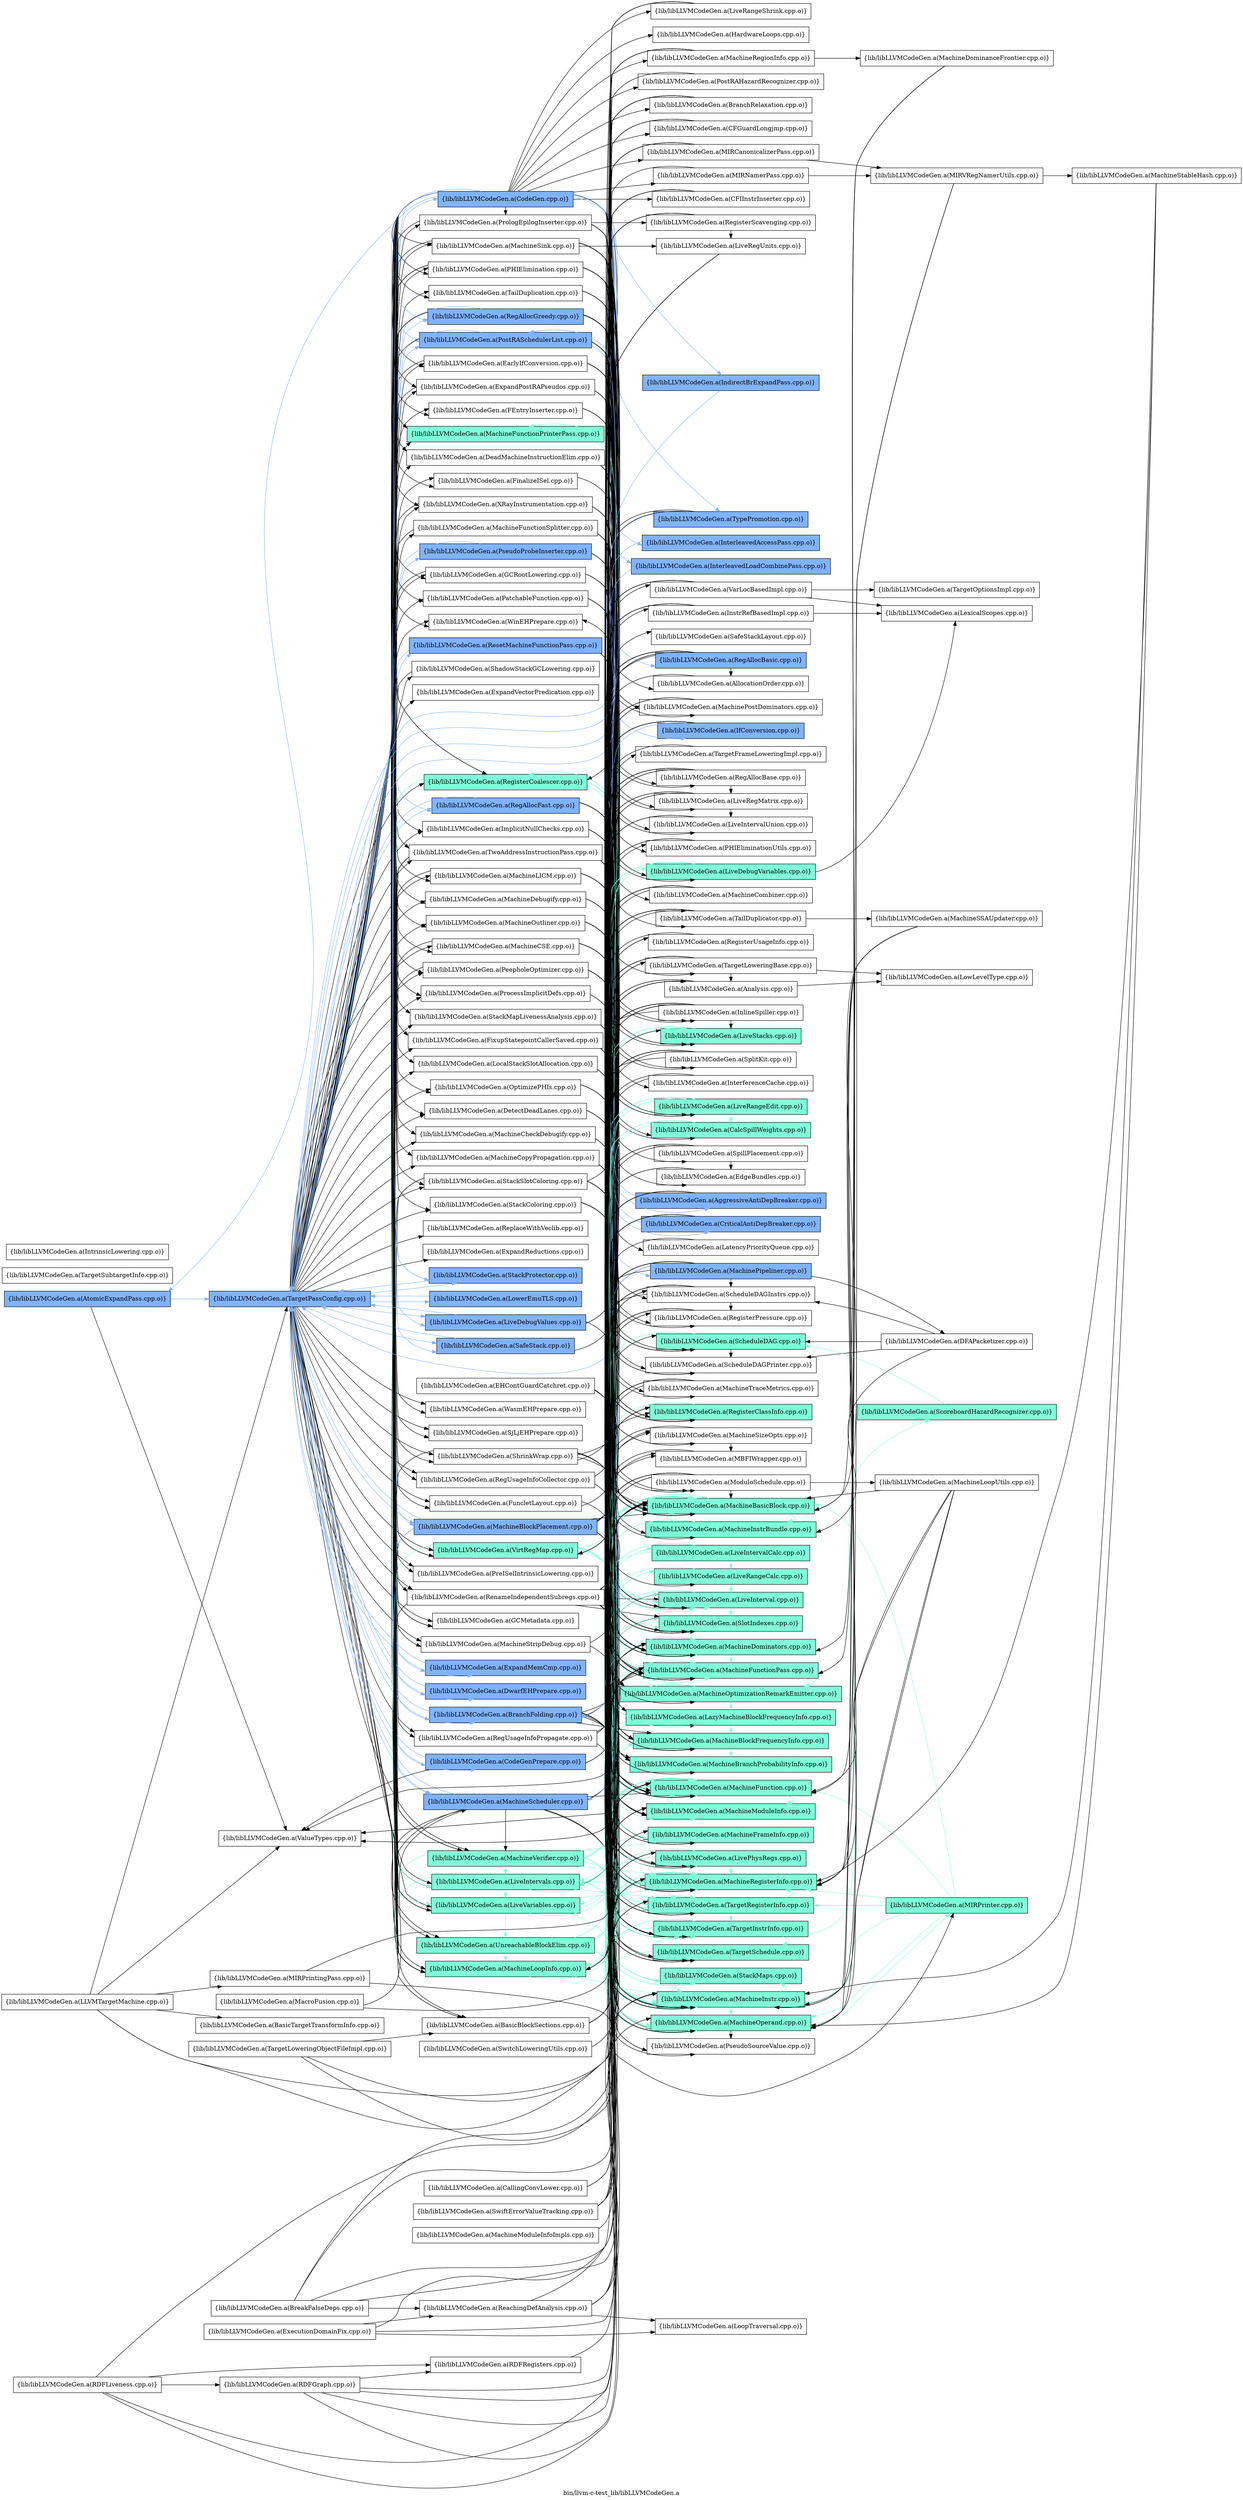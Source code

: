 digraph "bin/llvm-c-test_lib/libLLVMCodeGen.a" {
	label="bin/llvm-c-test_lib/libLLVMCodeGen.a";
	rankdir=LR;
	{ rank=same; Node0x555fac68f0b8;  }
	{ rank=same; Node0x555fac693e88; Node0x555fac692e48;  }
	{ rank=same; Node0x555fac6910e8; Node0x555fac691408; Node0x555fac6971c8; Node0x555fac695d78; Node0x555fac6a2848; Node0x555fac6914a8; Node0x555fac69f5f8; Node0x555fac69b1d8; Node0x555fac692178; Node0x555fac68f388; Node0x555fac691318; Node0x555fac6a27f8; Node0x555fac691f98; Node0x555fac68f928; Node0x555fac693348; Node0x555fac694b08; Node0x555fac696368; Node0x555fac6970d8; Node0x555fac697fd8; Node0x555fac69c808; Node0x555fac69b188; Node0x555fac69b368; Node0x555fac69b548; Node0x555fac699338; Node0x555fac6a1e48; Node0x555fac6a2ca8; Node0x555fac69d7a8; Node0x555fac69ca88; Node0x555fac69d988; Node0x555fac69bc78; Node0x555fac69ba48; Node0x555fac69ff08; Node0x555fac69f7d8; Node0x555fac69f418; Node0x555fac69ebf8; Node0x555fac69e608; Node0x555fac6a2bb8; Node0x555fac6974e8; Node0x555fac698d98; Node0x555fac695468; Node0x555fac696b88; Node0x555fac696ae8; Node0x555fac695ff8; Node0x555fac694838; Node0x555fac694658; Node0x555fac69ec48; Node0x555fac69f288; Node0x555fac69ffa8; Node0x555fac69faf8; Node0x555fac692b78; Node0x555fac691b38; Node0x555fac693f28; Node0x555fac69c448; Node0x555fac69c678; Node0x555fac69bf98; Node0x555fac69b0e8; Node0x555fac69a698; Node0x555fac69aa58; Node0x555fac69a1e8; Node0x555fac699248; Node0x555fac699388; Node0x555fac698618; Node0x555fac6982f8; Node0x555fac691e08; Node0x555fac692268; Node0x555fac693168; Node0x555fac693e38; Node0x555fac69e568; Node0x555fac69e298; Node0x555fac696548;  }
	{ rank=same; Node0x555fac69d848; Node0x555fac699798; Node0x555fac699e78; Node0x555fac69a5a8; Node0x555fac6919a8; Node0x555fac692fd8; Node0x555fac693d98; Node0x555fac692218; Node0x555fac690788; Node0x555fac692088; Node0x555fac692808; Node0x555fac6a0638; Node0x555fac6a1358; Node0x555fac6a0868; Node0x555fac69b228; Node0x555fac699b08; Node0x555fac698fc8; Node0x555fac69b2c8; Node0x555fac6928a8; Node0x555fac693c08; Node0x555fac699ba8; Node0x555fac698ca8; Node0x555fac69c038; Node0x555fac6a0728; Node0x555fac696bd8; Node0x555fac697808; Node0x555fac698078; Node0x555fac698668; Node0x555fac695cd8; Node0x555fac698bb8; Node0x555fac698988; Node0x555fac697b78; Node0x555fac6a1ad8; Node0x555fac69df28; Node0x555fac691368; Node0x555fac69a2d8; Node0x555fac690af8; Node0x555fac690418; Node0x555fac68f248; Node0x555fac6a2168; Node0x555fac6a14e8; Node0x555fac68f6a8; Node0x555fac68fd88; Node0x555fac690468; Node0x555fac6901e8; Node0x555fac68f608; Node0x555fac691278; Node0x555fac691958; Node0x555fac68f338; Node0x555fac6951e8; Node0x555fac695378; Node0x555fac696188; Node0x555fac6905a8; Node0x555fac6a2de8; Node0x555fac68fb08; Node0x555fac698f28; Node0x555fac690328; Node0x555fac6972b8; Node0x555fac6a2118; Node0x555fac699c48; Node0x555fac692038; Node0x555fac693bb8; Node0x555fac692ee8; Node0x555fac68fa68; Node0x555fac690288; Node0x555fac68f4c8; Node0x555fac695558; Node0x555fac6a0db8; Node0x555fac6a0318; Node0x555fac690eb8; Node0x555fac692858; Node0x555fac695eb8; Node0x555fac695878; Node0x555fac690d78; Node0x555fac6a0228; Node0x555fac691908; Node0x555fac697cb8; Node0x555fac696f48;  }
	{ rank=same; Node0x555fac69b4a8; Node0x555fac691818; Node0x555fac6942e8; Node0x555fac691bd8; Node0x555fac697bc8; Node0x555fac6993d8; Node0x555fac691b88; Node0x555fac69e108; Node0x555fac6903c8; Node0x555fac693ac8;  }

	Node0x555fac68f0b8 [shape=record,shape=box,group=2,style=filled,fillcolor="0.600000 0.5 1",label="{lib/libLLVMCodeGen.a(AtomicExpandPass.cpp.o)}"];
	Node0x555fac68f0b8 -> Node0x555fac693e88[color="0.600000 0.5 1"];
	Node0x555fac68f0b8 -> Node0x555fac692e48;
	Node0x555fac693618 [shape=record,shape=box,group=0,label="{lib/libLLVMCodeGen.a(BasicTargetTransformInfo.cpp.o)}"];
	Node0x555fac693d48 [shape=record,shape=box,group=0,label="{lib/libLLVMCodeGen.a(BreakFalseDeps.cpp.o)}"];
	Node0x555fac693d48 -> Node0x555fac6a2de8;
	Node0x555fac693d48 -> Node0x555fac69a5a8;
	Node0x555fac693d48 -> Node0x555fac692fd8;
	Node0x555fac693d48 -> Node0x555fac6925d8;
	Node0x555fac693d48 -> Node0x555fac692218;
	Node0x555fac692088 [shape=record,shape=box,group=0,label="{lib/libLLVMCodeGen.a(CFGuardLongjmp.cpp.o)}"];
	Node0x555fac692088 -> Node0x555fac699e78;
	Node0x555fac692088 -> Node0x555fac69a5a8;
	Node0x555fac692088 -> Node0x555fac6919a8;
	Node0x555fac692808 [shape=record,shape=box,group=0,label="{lib/libLLVMCodeGen.a(CFIInstrInserter.cpp.o)}"];
	Node0x555fac692808 -> Node0x555fac69d848;
	Node0x555fac692808 -> Node0x555fac699e78;
	Node0x555fac692808 -> Node0x555fac69a5a8;
	Node0x555fac692808 -> Node0x555fac6919a8;
	Node0x555fac695d78 [shape=record,shape=box,group=0,label="{lib/libLLVMCodeGen.a(EarlyIfConversion.cpp.o)}"];
	Node0x555fac695d78 -> Node0x555fac69d848;
	Node0x555fac695d78 -> Node0x555fac69a2d8;
	Node0x555fac695d78 -> Node0x555fac698fc8;
	Node0x555fac695d78 -> Node0x555fac699e78;
	Node0x555fac695d78 -> Node0x555fac69a5a8;
	Node0x555fac695d78 -> Node0x555fac6919a8;
	Node0x555fac695d78 -> Node0x555fac692178;
	Node0x555fac695d78 -> Node0x555fac692fd8;
	Node0x555fac695d78 -> Node0x555fac693c08;
	Node0x555fac695d78 -> Node0x555fac693d98;
	Node0x555fac695d78 -> Node0x555fac690af8;
	Node0x555fac695d78 -> Node0x555fac690418;
	Node0x555fac69f008 [shape=record,shape=box,group=0,label="{lib/libLLVMCodeGen.a(EHContGuardCatchret.cpp.o)}"];
	Node0x555fac69f008 -> Node0x555fac69d848;
	Node0x555fac69f008 -> Node0x555fac69a5a8;
	Node0x555fac6a1bc8 [shape=record,shape=box,group=0,label="{lib/libLLVMCodeGen.a(ExecutionDomainFix.cpp.o)}"];
	Node0x555fac6a1bc8 -> Node0x555fac69ed88;
	Node0x555fac6a1bc8 -> Node0x555fac69a5a8;
	Node0x555fac6a1bc8 -> Node0x555fac693d98;
	Node0x555fac6a1bc8 -> Node0x555fac6925d8;
	Node0x555fac6a0638 [shape=record,shape=box,group=2,style=filled,fillcolor="0.600000 0.5 1",label="{lib/libLLVMCodeGen.a(IndirectBrExpandPass.cpp.o)}"];
	Node0x555fac6a0638 -> Node0x555fac693e88[color="0.600000 0.5 1"];
	Node0x555fac6a1358 [shape=record,shape=box,group=2,style=filled,fillcolor="0.600000 0.5 1",label="{lib/libLLVMCodeGen.a(InterleavedAccessPass.cpp.o)}"];
	Node0x555fac6a1358 -> Node0x555fac693e88[color="0.600000 0.5 1"];
	Node0x555fac6a0868 [shape=record,shape=box,group=0,label="{lib/libLLVMCodeGen.a(LiveRangeShrink.cpp.o)}"];
	Node0x555fac6a0868 -> Node0x555fac69d848;
	Node0x555fac6a0868 -> Node0x555fac69a5a8;
	Node0x555fac6a0868 -> Node0x555fac6919a8;
	Node0x555fac6a0868 -> Node0x555fac693d98;
	Node0x555fac69ea18 [shape=record,shape=box,group=0,label="{lib/libLLVMCodeGen.a(LLVMTargetMachine.cpp.o)}"];
	Node0x555fac69ea18 -> Node0x555fac693618;
	Node0x555fac69ea18 -> Node0x555fac6928a8;
	Node0x555fac69ea18 -> Node0x555fac6a0b88;
	Node0x555fac69ea18 -> Node0x555fac692858;
	Node0x555fac69ea18 -> Node0x555fac693e88;
	Node0x555fac69ea18 -> Node0x555fac692e48;
	Node0x555fac69d848 [shape=record,shape=box,group=1,style=filled,fillcolor="0.450000 0.5 1",label="{lib/libLLVMCodeGen.a(MachineBasicBlock.cpp.o)}"];
	Node0x555fac69d848 -> Node0x555fac6914a8[color="0.450000 0.5 1"];
	Node0x555fac69d848 -> Node0x555fac68f248[color="0.450000 0.5 1"];
	Node0x555fac69d848 -> Node0x555fac6a2de8[color="0.450000 0.5 1"];
	Node0x555fac69d848 -> Node0x555fac69f5f8[color="0.450000 0.5 1"];
	Node0x555fac69d848 -> Node0x555fac698fc8[color="0.450000 0.5 1"];
	Node0x555fac69d848 -> Node0x555fac699e78[color="0.450000 0.5 1"];
	Node0x555fac69d848 -> Node0x555fac69b2c8[color="0.450000 0.5 1"];
	Node0x555fac69d848 -> Node0x555fac6919a8[color="0.450000 0.5 1"];
	Node0x555fac69d848 -> Node0x555fac692178[color="0.450000 0.5 1"];
	Node0x555fac69d848 -> Node0x555fac693d98[color="0.450000 0.5 1"];
	Node0x555fac69d848 -> Node0x555fac698ca8[color="0.450000 0.5 1"];
	Node0x555fac69d848 -> Node0x555fac68fd88[color="0.450000 0.5 1"];
	Node0x555fac699b08 [shape=record,shape=box,group=0,label="{lib/libLLVMCodeGen.a(MachineCombiner.cpp.o)}"];
	Node0x555fac699b08 -> Node0x555fac690328;
	Node0x555fac699b08 -> Node0x555fac69d848;
	Node0x555fac699b08 -> Node0x555fac698fc8;
	Node0x555fac699b08 -> Node0x555fac699e78;
	Node0x555fac699b08 -> Node0x555fac69a5a8;
	Node0x555fac699b08 -> Node0x555fac6919a8;
	Node0x555fac699b08 -> Node0x555fac692178;
	Node0x555fac699b08 -> Node0x555fac693d98;
	Node0x555fac699b08 -> Node0x555fac68fb08;
	Node0x555fac699b08 -> Node0x555fac690af8;
	Node0x555fac699b08 -> Node0x555fac692218;
	Node0x555fac699b08 -> Node0x555fac690418;
	Node0x555fac699e78 [shape=record,shape=box,group=1,style=filled,fillcolor="0.450000 0.5 1",label="{lib/libLLVMCodeGen.a(MachineFunction.cpp.o)}"];
	Node0x555fac699e78 -> Node0x555fac69d848[color="0.450000 0.5 1"];
	Node0x555fac699e78 -> Node0x555fac699798[color="0.450000 0.5 1"];
	Node0x555fac699e78 -> Node0x555fac6919a8[color="0.450000 0.5 1"];
	Node0x555fac699e78 -> Node0x555fac6928a8[color="0.450000 0.5 1"];
	Node0x555fac699e78 -> Node0x555fac692fd8[color="0.450000 0.5 1"];
	Node0x555fac699e78 -> Node0x555fac693d98[color="0.450000 0.5 1"];
	Node0x555fac699e78 -> Node0x555fac6a2118;
	Node0x555fac699e78 -> Node0x555fac68fd88[color="0.450000 0.5 1"];
	Node0x555fac699e78 -> Node0x555fac69e568;
	Node0x555fac69a5a8 [shape=record,shape=box,group=1,style=filled,fillcolor="0.450000 0.5 1",label="{lib/libLLVMCodeGen.a(MachineFunctionPass.cpp.o)}"];
	Node0x555fac69a5a8 -> Node0x555fac69b1d8[color="0.450000 0.5 1"];
	Node0x555fac69a5a8 -> Node0x555fac6928a8[color="0.450000 0.5 1"];
	Node0x555fac69a5a8 -> Node0x555fac693c08[color="0.450000 0.5 1"];
	Node0x555fac6919a8 [shape=record,shape=box,group=1,style=filled,fillcolor="0.450000 0.5 1",label="{lib/libLLVMCodeGen.a(MachineInstr.cpp.o)}"];
	Node0x555fac6919a8 -> Node0x555fac69d848[color="0.450000 0.5 1"];
	Node0x555fac6919a8 -> Node0x555fac699e78[color="0.450000 0.5 1"];
	Node0x555fac6919a8 -> Node0x555fac692fd8[color="0.450000 0.5 1"];
	Node0x555fac6919a8 -> Node0x555fac693d98[color="0.450000 0.5 1"];
	Node0x555fac6919a8 -> Node0x555fac68f6a8[color="0.450000 0.5 1"];
	Node0x555fac6919a8 -> Node0x555fac68fd88[color="0.450000 0.5 1"];
	Node0x555fac68f388 [shape=record,shape=box,group=2,style=filled,fillcolor="0.600000 0.5 1",label="{lib/libLLVMCodeGen.a(MachineScheduler.cpp.o)}"];
	Node0x555fac68f388 -> Node0x555fac6914a8;
	Node0x555fac68f388 -> Node0x555fac68f248;
	Node0x555fac68f388 -> Node0x555fac69d848;
	Node0x555fac68f388 -> Node0x555fac698fc8;
	Node0x555fac68f388 -> Node0x555fac699e78;
	Node0x555fac68f388 -> Node0x555fac69a5a8;
	Node0x555fac68f388 -> Node0x555fac6919a8;
	Node0x555fac68f388 -> Node0x555fac692178;
	Node0x555fac68f388 -> Node0x555fac691318;
	Node0x555fac68f388 -> Node0x555fac692218;
	Node0x555fac68f388 -> Node0x555fac690468;
	Node0x555fac68f388 -> Node0x555fac6901e8;
	Node0x555fac68f388 -> Node0x555fac68f608;
	Node0x555fac68f388 -> Node0x555fac698ca8;
	Node0x555fac68f388 -> Node0x555fac693e88[color="0.600000 0.5 1"];
	Node0x555fac68f388 -> Node0x555fac690418;
	Node0x555fac6a27f8 [shape=record,shape=box,group=2,style=filled,fillcolor="0.600000 0.5 1",label="{lib/libLLVMCodeGen.a(PseudoProbeInserter.cpp.o)}"];
	Node0x555fac6a27f8 -> Node0x555fac69d848;
	Node0x555fac6a27f8 -> Node0x555fac699e78;
	Node0x555fac6a27f8 -> Node0x555fac69a5a8;
	Node0x555fac6a27f8 -> Node0x555fac6919a8;
	Node0x555fac6a27f8 -> Node0x555fac693e88[color="0.600000 0.5 1"];
	Node0x555fac6925d8 [shape=record,shape=box,group=0,label="{lib/libLLVMCodeGen.a(ReachingDefAnalysis.cpp.o)}"];
	Node0x555fac6925d8 -> Node0x555fac6a2de8;
	Node0x555fac6925d8 -> Node0x555fac69ed88;
	Node0x555fac6925d8 -> Node0x555fac69d848;
	Node0x555fac6925d8 -> Node0x555fac69a5a8;
	Node0x555fac6925d8 -> Node0x555fac6919a8;
	Node0x555fac690d78 [shape=record,shape=box,group=0,label="{lib/libLLVMCodeGen.a(TargetFrameLoweringImpl.cpp.o)}"];
	Node0x555fac690d78 -> Node0x555fac693d98;
	Node0x555fac691958 [shape=record,shape=box,group=1,style=filled,fillcolor="0.450000 0.5 1",label="{lib/libLLVMCodeGen.a(TargetInstrInfo.cpp.o)}"];
	Node0x555fac691958 -> Node0x555fac69d848[color="0.450000 0.5 1"];
	Node0x555fac691958 -> Node0x555fac699e78[color="0.450000 0.5 1"];
	Node0x555fac691958 -> Node0x555fac6919a8[color="0.450000 0.5 1"];
	Node0x555fac691958 -> Node0x555fac692fd8[color="0.450000 0.5 1"];
	Node0x555fac691958 -> Node0x555fac693d98[color="0.450000 0.5 1"];
	Node0x555fac691958 -> Node0x555fac68f6a8[color="0.450000 0.5 1"];
	Node0x555fac691958 -> Node0x555fac691b88[color="0.450000 0.5 1"];
	Node0x555fac691958 -> Node0x555fac690418[color="0.450000 0.5 1"];
	Node0x555fac692858 [shape=record,shape=box,group=0,label="{lib/libLLVMCodeGen.a(TargetLoweringBase.cpp.o)}"];
	Node0x555fac692858 -> Node0x555fac6905a8;
	Node0x555fac692858 -> Node0x555fac69e108;
	Node0x555fac692858 -> Node0x555fac69d848;
	Node0x555fac692858 -> Node0x555fac699e78;
	Node0x555fac692858 -> Node0x555fac6919a8;
	Node0x555fac692858 -> Node0x555fac692fd8;
	Node0x555fac692858 -> Node0x555fac693d98;
	Node0x555fac692858 -> Node0x555fac692e48;
	Node0x555fac692bc8 [shape=record,shape=box,group=0,label="{lib/libLLVMCodeGen.a(TargetLoweringObjectFileImpl.cpp.o)}"];
	Node0x555fac692bc8 -> Node0x555fac69d848;
	Node0x555fac692bc8 -> Node0x555fac699e78;
	Node0x555fac692bc8 -> Node0x555fac693348;
	Node0x555fac693e88 [shape=record,shape=box,group=2,style=filled,fillcolor="0.600000 0.5 1",label="{lib/libLLVMCodeGen.a(TargetPassConfig.cpp.o)}"];
	Node0x555fac693e88 -> Node0x555fac6910e8[color="0.600000 0.5 1"];
	Node0x555fac693e88 -> Node0x555fac691408[color="0.600000 0.5 1"];
	Node0x555fac693e88 -> Node0x555fac6971c8;
	Node0x555fac693e88 -> Node0x555fac695d78;
	Node0x555fac693e88 -> Node0x555fac6a2848;
	Node0x555fac693e88 -> Node0x555fac6914a8;
	Node0x555fac693e88 -> Node0x555fac69f5f8;
	Node0x555fac693e88 -> Node0x555fac69b1d8;
	Node0x555fac693e88 -> Node0x555fac692178;
	Node0x555fac693e88 -> Node0x555fac68f388[color="0.600000 0.5 1"];
	Node0x555fac693e88 -> Node0x555fac691318;
	Node0x555fac693e88 -> Node0x555fac6a27f8[color="0.600000 0.5 1"];
	Node0x555fac693e88 -> Node0x555fac691f98;
	Node0x555fac693e88 -> Node0x555fac68f928[color="0.600000 0.5 1"];
	Node0x555fac693e88 -> Node0x555fac693348;
	Node0x555fac693e88 -> Node0x555fac694b08[color="0.600000 0.5 1"];
	Node0x555fac693e88 -> Node0x555fac696368[color="0.600000 0.5 1"];
	Node0x555fac693e88 -> Node0x555fac6970d8;
	Node0x555fac693e88 -> Node0x555fac697fd8[color="0.600000 0.5 1"];
	Node0x555fac693e88 -> Node0x555fac69c808;
	Node0x555fac693e88 -> Node0x555fac69b188;
	Node0x555fac693e88 -> Node0x555fac69b368;
	Node0x555fac693e88 -> Node0x555fac69b548;
	Node0x555fac693e88 -> Node0x555fac699338;
	Node0x555fac693e88 -> Node0x555fac6a1e48;
	Node0x555fac693e88 -> Node0x555fac6a2ca8[color="0.600000 0.5 1"];
	Node0x555fac693e88 -> Node0x555fac69d7a8[color="0.600000 0.5 1"];
	Node0x555fac693e88 -> Node0x555fac69ca88;
	Node0x555fac693e88 -> Node0x555fac69d988;
	Node0x555fac693e88 -> Node0x555fac69bc78[color="0.600000 0.5 1"];
	Node0x555fac693e88 -> Node0x555fac69ba48[color="0.600000 0.5 1"];
	Node0x555fac693e88 -> Node0x555fac69ff08;
	Node0x555fac693e88 -> Node0x555fac69f7d8;
	Node0x555fac693e88 -> Node0x555fac69f418;
	Node0x555fac693e88 -> Node0x555fac69ebf8;
	Node0x555fac693e88 -> Node0x555fac69e608;
	Node0x555fac693e88 -> Node0x555fac6a2bb8;
	Node0x555fac693e88 -> Node0x555fac6974e8;
	Node0x555fac693e88 -> Node0x555fac698d98;
	Node0x555fac693e88 -> Node0x555fac695468;
	Node0x555fac693e88 -> Node0x555fac696b88;
	Node0x555fac693e88 -> Node0x555fac696ae8;
	Node0x555fac693e88 -> Node0x555fac695ff8;
	Node0x555fac693e88 -> Node0x555fac694838;
	Node0x555fac693e88 -> Node0x555fac694658;
	Node0x555fac693e88 -> Node0x555fac69ec48;
	Node0x555fac693e88 -> Node0x555fac69f288;
	Node0x555fac693e88 -> Node0x555fac69ffa8;
	Node0x555fac693e88 -> Node0x555fac69faf8;
	Node0x555fac693e88 -> Node0x555fac692b78;
	Node0x555fac693e88 -> Node0x555fac691b38[color="0.600000 0.5 1"];
	Node0x555fac693e88 -> Node0x555fac693f28;
	Node0x555fac693e88 -> Node0x555fac69c448;
	Node0x555fac693e88 -> Node0x555fac69c678;
	Node0x555fac693e88 -> Node0x555fac69bf98;
	Node0x555fac693e88 -> Node0x555fac69b0e8;
	Node0x555fac693e88 -> Node0x555fac69a698;
	Node0x555fac693e88 -> Node0x555fac69aa58;
	Node0x555fac693e88 -> Node0x555fac69a1e8;
	Node0x555fac693e88 -> Node0x555fac699248;
	Node0x555fac693e88 -> Node0x555fac699388[color="0.600000 0.5 1"];
	Node0x555fac693e88 -> Node0x555fac698618[color="0.600000 0.5 1"];
	Node0x555fac693e88 -> Node0x555fac6982f8;
	Node0x555fac693e88 -> Node0x555fac691e08;
	Node0x555fac693e88 -> Node0x555fac692268;
	Node0x555fac693e88 -> Node0x555fac693168;
	Node0x555fac693e88 -> Node0x555fac693e38;
	Node0x555fac693e88 -> Node0x555fac69e568;
	Node0x555fac693e88 -> Node0x555fac69e298;
	Node0x555fac693e88 -> Node0x555fac696548[color="0.600000 0.5 1"];
	Node0x555fac68fd88 [shape=record,shape=box,group=1,style=filled,fillcolor="0.450000 0.5 1",label="{lib/libLLVMCodeGen.a(TargetRegisterInfo.cpp.o)}"];
	Node0x555fac68fd88 -> Node0x555fac693d98[color="0.450000 0.5 1"];
	Node0x555fac68fd88 -> Node0x555fac691958[color="0.450000 0.5 1"];
	Node0x555fac691048 [shape=record,shape=box,group=0,label="{lib/libLLVMCodeGen.a(TargetSubtargetInfo.cpp.o)}"];
	Node0x555fac692e48 [shape=record,shape=box,group=0,label="{lib/libLLVMCodeGen.a(ValueTypes.cpp.o)}"];
	Node0x555fac6928a8 [shape=record,shape=box,group=1,style=filled,fillcolor="0.450000 0.5 1",label="{lib/libLLVMCodeGen.a(MachineModuleInfo.cpp.o)}"];
	Node0x555fac6928a8 -> Node0x555fac699e78[color="0.450000 0.5 1"];
	Node0x555fac6a0db8 [shape=record,shape=box,group=0,label="{lib/libLLVMCodeGen.a(LiveRegMatrix.cpp.o)}"];
	Node0x555fac6a0db8 -> Node0x555fac6914a8;
	Node0x555fac6a0db8 -> Node0x555fac68f248;
	Node0x555fac6a0db8 -> Node0x555fac6a0318;
	Node0x555fac6a0db8 -> Node0x555fac69a5a8;
	Node0x555fac6a0db8 -> Node0x555fac693168;
	Node0x555fac692fd8 [shape=record,shape=box,group=1,style=filled,fillcolor="0.450000 0.5 1",label="{lib/libLLVMCodeGen.a(MachineOperand.cpp.o)}"];
	Node0x555fac692fd8 -> Node0x555fac69d848[color="0.450000 0.5 1"];
	Node0x555fac692fd8 -> Node0x555fac699e78[color="0.450000 0.5 1"];
	Node0x555fac692fd8 -> Node0x555fac693d98[color="0.450000 0.5 1"];
	Node0x555fac692fd8 -> Node0x555fac69b4a8[color="0.450000 0.5 1"];
	Node0x555fac692fd8 -> Node0x555fac6a2118;
	Node0x555fac692fd8 -> Node0x555fac68fd88[color="0.450000 0.5 1"];
	Node0x555fac693d98 [shape=record,shape=box,group=1,style=filled,fillcolor="0.450000 0.5 1",label="{lib/libLLVMCodeGen.a(MachineRegisterInfo.cpp.o)}"];
	Node0x555fac693d98 -> Node0x555fac69d848[color="0.450000 0.5 1"];
	Node0x555fac693d98 -> Node0x555fac699e78[color="0.450000 0.5 1"];
	Node0x555fac693d98 -> Node0x555fac6919a8[color="0.450000 0.5 1"];
	Node0x555fac693d98 -> Node0x555fac692fd8[color="0.450000 0.5 1"];
	Node0x555fac693d98 -> Node0x555fac68fd88[color="0.450000 0.5 1"];
	Node0x555fac6930c8 [shape=record,shape=box,group=0,label="{lib/libLLVMCodeGen.a(CallingConvLower.cpp.o)}"];
	Node0x555fac6930c8 -> Node0x555fac699798;
	Node0x555fac6930c8 -> Node0x555fac699e78;
	Node0x555fac6a1628 [shape=record,shape=box,group=0,label="{lib/libLLVMCodeGen.a(IntrinsicLowering.cpp.o)}"];
	Node0x555fac699798 [shape=record,shape=box,group=1,style=filled,fillcolor="0.450000 0.5 1",label="{lib/libLLVMCodeGen.a(MachineFrameInfo.cpp.o)}"];
	Node0x555fac699798 -> Node0x555fac693d98[color="0.450000 0.5 1"];
	Node0x555fac6a2de8 [shape=record,shape=box,group=1,style=filled,fillcolor="0.450000 0.5 1",label="{lib/libLLVMCodeGen.a(LivePhysRegs.cpp.o)}"];
	Node0x555fac6a2de8 -> Node0x555fac69d848[color="0.450000 0.5 1"];
	Node0x555fac6a2de8 -> Node0x555fac6919a8[color="0.450000 0.5 1"];
	Node0x555fac6a2de8 -> Node0x555fac693d98[color="0.450000 0.5 1"];
	Node0x555fac6a2de8 -> Node0x555fac68fd88[color="0.450000 0.5 1"];
	Node0x555fac69f5f8 [shape=record,shape=box,group=1,style=filled,fillcolor="0.450000 0.5 1",label="{lib/libLLVMCodeGen.a(LiveVariables.cpp.o)}"];
	Node0x555fac69f5f8 -> Node0x555fac69d848[color="0.450000 0.5 1"];
	Node0x555fac69f5f8 -> Node0x555fac69a5a8[color="0.450000 0.5 1"];
	Node0x555fac69f5f8 -> Node0x555fac6919a8[color="0.450000 0.5 1"];
	Node0x555fac69f5f8 -> Node0x555fac693d98[color="0.450000 0.5 1"];
	Node0x555fac69f5f8 -> Node0x555fac692268[color="0.450000 0.5 1"];
	Node0x555fac698fc8 [shape=record,shape=box,group=1,style=filled,fillcolor="0.450000 0.5 1",label="{lib/libLLVMCodeGen.a(MachineDominators.cpp.o)}"];
	Node0x555fac698fc8 -> Node0x555fac69d848[color="0.450000 0.5 1"];
	Node0x555fac698fc8 -> Node0x555fac69a5a8[color="0.450000 0.5 1"];
	Node0x555fac693ac8 [shape=record,shape=box,group=0,label="{lib/libLLVMCodeGen.a(TargetOptionsImpl.cpp.o)}"];
	Node0x555fac6a0818 [shape=record,shape=box,group=0,label="{lib/libLLVMCodeGen.a(MacroFusion.cpp.o)}"];
	Node0x555fac6a0818 -> Node0x555fac68f388;
	Node0x555fac6a0818 -> Node0x555fac68f608;
	Node0x555fac692178 [shape=record,shape=box,group=1,style=filled,fillcolor="0.450000 0.5 1",label="{lib/libLLVMCodeGen.a(MachineLoopInfo.cpp.o)}"];
	Node0x555fac692178 -> Node0x555fac69d848[color="0.450000 0.5 1"];
	Node0x555fac692178 -> Node0x555fac698fc8[color="0.450000 0.5 1"];
	Node0x555fac692178 -> Node0x555fac69a5a8[color="0.450000 0.5 1"];
	Node0x555fac692178 -> Node0x555fac6919a8[color="0.450000 0.5 1"];
	Node0x555fac692178 -> Node0x555fac693d98[color="0.450000 0.5 1"];
	Node0x555fac695558 [shape=record,shape=box,group=0,label="{lib/libLLVMCodeGen.a(EdgeBundles.cpp.o)}"];
	Node0x555fac695558 -> Node0x555fac69d848;
	Node0x555fac695558 -> Node0x555fac69a5a8;
	Node0x555fac6993d8 [shape=record,shape=box,group=0,label="{lib/libLLVMCodeGen.a(MachineDominanceFrontier.cpp.o)}"];
	Node0x555fac6993d8 -> Node0x555fac69d848;
	Node0x555fac6993d8 -> Node0x555fac698fc8;
	Node0x555fac6993d8 -> Node0x555fac69a5a8;
	Node0x555fac69efb8 [shape=record,shape=box,group=0,label="{lib/libLLVMCodeGen.a(RDFGraph.cpp.o)}"];
	Node0x555fac69efb8 -> Node0x555fac69d848;
	Node0x555fac69efb8 -> Node0x555fac698fc8;
	Node0x555fac69efb8 -> Node0x555fac699e78;
	Node0x555fac69efb8 -> Node0x555fac6919a8;
	Node0x555fac69efb8 -> Node0x555fac6931b8;
	Node0x555fac6934d8 [shape=record,shape=box,group=0,label="{lib/libLLVMCodeGen.a(RDFLiveness.cpp.o)}"];
	Node0x555fac6934d8 -> Node0x555fac69d848;
	Node0x555fac6934d8 -> Node0x555fac698fc8;
	Node0x555fac6934d8 -> Node0x555fac69efb8;
	Node0x555fac6934d8 -> Node0x555fac6931b8;
	Node0x555fac6934d8 -> Node0x555fac68fd88;
	Node0x555fac6931b8 [shape=record,shape=box,group=0,label="{lib/libLLVMCodeGen.a(RDFRegisters.cpp.o)}"];
	Node0x555fac6931b8 -> Node0x555fac68fd88;
	Node0x555fac6914a8 [shape=record,shape=box,group=1,style=filled,fillcolor="0.450000 0.5 1",label="{lib/libLLVMCodeGen.a(LiveIntervals.cpp.o)}"];
	Node0x555fac6914a8 -> Node0x555fac68f248[color="0.450000 0.5 1"];
	Node0x555fac6914a8 -> Node0x555fac6a2168[color="0.450000 0.5 1"];
	Node0x555fac6914a8 -> Node0x555fac6a14e8[color="0.450000 0.5 1"];
	Node0x555fac6914a8 -> Node0x555fac69f5f8[color="0.450000 0.5 1"];
	Node0x555fac6914a8 -> Node0x555fac69d848[color="0.450000 0.5 1"];
	Node0x555fac6914a8 -> Node0x555fac69b228[color="0.450000 0.5 1"];
	Node0x555fac6914a8 -> Node0x555fac698fc8[color="0.450000 0.5 1"];
	Node0x555fac6914a8 -> Node0x555fac699e78[color="0.450000 0.5 1"];
	Node0x555fac6914a8 -> Node0x555fac69a5a8[color="0.450000 0.5 1"];
	Node0x555fac6914a8 -> Node0x555fac6919a8[color="0.450000 0.5 1"];
	Node0x555fac6914a8 -> Node0x555fac692178[color="0.450000 0.5 1"];
	Node0x555fac6914a8 -> Node0x555fac693d98[color="0.450000 0.5 1"];
	Node0x555fac6914a8 -> Node0x555fac698ca8[color="0.450000 0.5 1"];
	Node0x555fac6914a8 -> Node0x555fac68f6a8[color="0.450000 0.5 1"];
	Node0x555fac6914a8 -> Node0x555fac68fd88[color="0.450000 0.5 1"];
	Node0x555fac698ca8 [shape=record,shape=box,group=1,style=filled,fillcolor="0.450000 0.5 1",label="{lib/libLLVMCodeGen.a(SlotIndexes.cpp.o)}"];
	Node0x555fac698ca8 -> Node0x555fac69a5a8[color="0.450000 0.5 1"];
	Node0x555fac693168 [shape=record,shape=box,group=1,style=filled,fillcolor="0.450000 0.5 1",label="{lib/libLLVMCodeGen.a(VirtRegMap.cpp.o)}"];
	Node0x555fac693168 -> Node0x555fac6914a8[color="0.450000 0.5 1"];
	Node0x555fac693168 -> Node0x555fac68f248[color="0.450000 0.5 1"];
	Node0x555fac693168 -> Node0x555fac69d848[color="0.450000 0.5 1"];
	Node0x555fac693168 -> Node0x555fac699798[color="0.450000 0.5 1"];
	Node0x555fac693168 -> Node0x555fac69a5a8[color="0.450000 0.5 1"];
	Node0x555fac693168 -> Node0x555fac6919a8[color="0.450000 0.5 1"];
	Node0x555fac693168 -> Node0x555fac692fd8[color="0.450000 0.5 1"];
	Node0x555fac693168 -> Node0x555fac693d98[color="0.450000 0.5 1"];
	Node0x555fac693168 -> Node0x555fac699ba8[color="0.450000 0.5 1"];
	Node0x555fac693168 -> Node0x555fac698ca8[color="0.450000 0.5 1"];
	Node0x555fac693168 -> Node0x555fac6a0728[color="0.450000 0.5 1"];
	Node0x555fac693168 -> Node0x555fac68fd88[color="0.450000 0.5 1"];
	Node0x555fac6903c8 [shape=record,shape=box,group=0,label="{lib/libLLVMCodeGen.a(MachineSSAUpdater.cpp.o)}"];
	Node0x555fac6903c8 -> Node0x555fac69d848;
	Node0x555fac6903c8 -> Node0x555fac699e78;
	Node0x555fac6903c8 -> Node0x555fac6919a8;
	Node0x555fac6903c8 -> Node0x555fac692fd8;
	Node0x555fac6903c8 -> Node0x555fac693d98;
	Node0x555fac690328 [shape=record,shape=box,group=1,style=filled,fillcolor="0.450000 0.5 1",label="{lib/libLLVMCodeGen.a(LazyMachineBlockFrequencyInfo.cpp.o)}"];
	Node0x555fac690328 -> Node0x555fac69b228[color="0.450000 0.5 1"];
	Node0x555fac690328 -> Node0x555fac69a2d8[color="0.450000 0.5 1"];
	Node0x555fac690328 -> Node0x555fac698fc8[color="0.450000 0.5 1"];
	Node0x555fac690328 -> Node0x555fac69a5a8[color="0.450000 0.5 1"];
	Node0x555fac690328 -> Node0x555fac692178[color="0.450000 0.5 1"];
	Node0x555fac68fb08 [shape=record,shape=box,group=0,label="{lib/libLLVMCodeGen.a(MachineSizeOpts.cpp.o)}"];
	Node0x555fac68fb08 -> Node0x555fac69b228;
	Node0x555fac68fb08 -> Node0x555fac698f28;
	Node0x555fac690418 [shape=record,shape=box,group=1,style=filled,fillcolor="0.450000 0.5 1",label="{lib/libLLVMCodeGen.a(TargetSchedule.cpp.o)}"];
	Node0x555fac690418 -> Node0x555fac6919a8[color="0.450000 0.5 1"];
	Node0x555fac690418 -> Node0x555fac691958[color="0.450000 0.5 1"];
	Node0x555fac69e568 [shape=record,shape=box,group=0,label="{lib/libLLVMCodeGen.a(WinEHPrepare.cpp.o)}"];
	Node0x555fac6905a8 [shape=record,shape=box,group=0,label="{lib/libLLVMCodeGen.a(Analysis.cpp.o)}"];
	Node0x555fac6905a8 -> Node0x555fac69e108;
	Node0x555fac6905a8 -> Node0x555fac69d848;
	Node0x555fac6905a8 -> Node0x555fac6919a8;
	Node0x555fac6905a8 -> Node0x555fac692e48;
	Node0x555fac69e108 [shape=record,shape=box,group=0,label="{lib/libLLVMCodeGen.a(LowLevelType.cpp.o)}"];
	Node0x555fac68f928 [shape=record,shape=box,group=2,style=filled,fillcolor="0.600000 0.5 1",label="{lib/libLLVMCodeGen.a(StackProtector.cpp.o)}"];
	Node0x555fac68f928 -> Node0x555fac693e88[color="0.600000 0.5 1"];
	Node0x555fac690698 [shape=record,shape=box,group=0,label="{lib/libLLVMCodeGen.a(SwiftErrorValueTracking.cpp.o)}"];
	Node0x555fac690698 -> Node0x555fac69d848;
	Node0x555fac690698 -> Node0x555fac699e78;
	Node0x555fac690698 -> Node0x555fac6919a8;
	Node0x555fac690698 -> Node0x555fac693d98;
	Node0x555fac6907d8 [shape=record,shape=box,group=0,label="{lib/libLLVMCodeGen.a(SwitchLoweringUtils.cpp.o)}"];
	Node0x555fac6907d8 -> Node0x555fac699e78;
	Node0x555fac69b228 [shape=record,shape=box,group=1,style=filled,fillcolor="0.450000 0.5 1",label="{lib/libLLVMCodeGen.a(MachineBlockFrequencyInfo.cpp.o)}"];
	Node0x555fac69b228 -> Node0x555fac69d848[color="0.450000 0.5 1"];
	Node0x555fac69b228 -> Node0x555fac69a2d8[color="0.450000 0.5 1"];
	Node0x555fac69b228 -> Node0x555fac699e78[color="0.450000 0.5 1"];
	Node0x555fac69b228 -> Node0x555fac69a5a8[color="0.450000 0.5 1"];
	Node0x555fac69b228 -> Node0x555fac692178[color="0.450000 0.5 1"];
	Node0x555fac69a2d8 [shape=record,shape=box,group=1,style=filled,fillcolor="0.450000 0.5 1",label="{lib/libLLVMCodeGen.a(MachineBranchProbabilityInfo.cpp.o)}"];
	Node0x555fac69a2d8 -> Node0x555fac69d848[color="0.450000 0.5 1"];
	Node0x555fac693c08 [shape=record,shape=box,group=1,style=filled,fillcolor="0.450000 0.5 1",label="{lib/libLLVMCodeGen.a(MachineOptimizationRemarkEmitter.cpp.o)}"];
	Node0x555fac693c08 -> Node0x555fac690328[color="0.450000 0.5 1"];
	Node0x555fac693c08 -> Node0x555fac69b228[color="0.450000 0.5 1"];
	Node0x555fac693c08 -> Node0x555fac69a5a8[color="0.450000 0.5 1"];
	Node0x555fac693c08 -> Node0x555fac6919a8[color="0.450000 0.5 1"];
	Node0x555fac693e38 [shape=record,shape=box,group=0,label="{lib/libLLVMCodeGen.a(WasmEHPrepare.cpp.o)}"];
	Node0x555fac6a2848 [shape=record,shape=box,group=0,label="{lib/libLLVMCodeGen.a(GCMetadata.cpp.o)}"];
	Node0x555fac6901e8 [shape=record,shape=box,group=1,style=filled,fillcolor="0.450000 0.5 1",label="{lib/libLLVMCodeGen.a(ScheduleDAG.cpp.o)}"];
	Node0x555fac6901e8 -> Node0x555fac68f338;
	Node0x555fac6901e8 -> Node0x555fac68fd88[color="0.450000 0.5 1"];
	Node0x555fac68f338 [shape=record,shape=box,group=0,label="{lib/libLLVMCodeGen.a(ScheduleDAGPrinter.cpp.o)}"];
	Node0x555fac68f6a8 [shape=record,shape=box,group=1,style=filled,fillcolor="0.450000 0.5 1",label="{lib/libLLVMCodeGen.a(StackMaps.cpp.o)}"];
	Node0x555fac68f6a8 -> Node0x555fac699e78[color="0.450000 0.5 1"];
	Node0x555fac68f6a8 -> Node0x555fac6919a8[color="0.450000 0.5 1"];
	Node0x555fac68f6a8 -> Node0x555fac68fd88[color="0.450000 0.5 1"];
	Node0x555fac691bd8 [shape=record,shape=box,group=0,label="{lib/libLLVMCodeGen.a(DFAPacketizer.cpp.o)}"];
	Node0x555fac691bd8 -> Node0x555fac69b2c8;
	Node0x555fac691bd8 -> Node0x555fac6901e8;
	Node0x555fac691bd8 -> Node0x555fac68f608;
	Node0x555fac691bd8 -> Node0x555fac68f338;
	Node0x555fac692218 [shape=record,shape=box,group=1,style=filled,fillcolor="0.450000 0.5 1",label="{lib/libLLVMCodeGen.a(RegisterClassInfo.cpp.o)}"];
	Node0x555fac692218 -> Node0x555fac693d98[color="0.450000 0.5 1"];
	Node0x555fac69b2c8 [shape=record,shape=box,group=1,style=filled,fillcolor="0.450000 0.5 1",label="{lib/libLLVMCodeGen.a(MachineInstrBundle.cpp.o)}"];
	Node0x555fac69b2c8 -> Node0x555fac69d848[color="0.450000 0.5 1"];
	Node0x555fac69b2c8 -> Node0x555fac699e78[color="0.450000 0.5 1"];
	Node0x555fac69b2c8 -> Node0x555fac69a5a8[color="0.450000 0.5 1"];
	Node0x555fac69b2c8 -> Node0x555fac6919a8[color="0.450000 0.5 1"];
	Node0x555fac68f608 [shape=record,shape=box,group=0,label="{lib/libLLVMCodeGen.a(ScheduleDAGInstrs.cpp.o)}"];
	Node0x555fac68f608 -> Node0x555fac6a2de8;
	Node0x555fac68f608 -> Node0x555fac69d848;
	Node0x555fac68f608 -> Node0x555fac699e78;
	Node0x555fac68f608 -> Node0x555fac6919a8;
	Node0x555fac68f608 -> Node0x555fac693d98;
	Node0x555fac68f608 -> Node0x555fac690468;
	Node0x555fac68f608 -> Node0x555fac6901e8;
	Node0x555fac68f608 -> Node0x555fac68f338;
	Node0x555fac68f608 -> Node0x555fac690418;
	Node0x555fac690af8 [shape=record,shape=box,group=0,label="{lib/libLLVMCodeGen.a(MachineTraceMetrics.cpp.o)}"];
	Node0x555fac690af8 -> Node0x555fac69d848;
	Node0x555fac690af8 -> Node0x555fac69a2d8;
	Node0x555fac690af8 -> Node0x555fac69a5a8;
	Node0x555fac690af8 -> Node0x555fac6919a8;
	Node0x555fac690af8 -> Node0x555fac692178;
	Node0x555fac690af8 -> Node0x555fac693d98;
	Node0x555fac690af8 -> Node0x555fac690418;
	Node0x555fac69ed88 [shape=record,shape=box,group=0,label="{lib/libLLVMCodeGen.a(LoopTraversal.cpp.o)}"];
	Node0x555fac68f248 [shape=record,shape=box,group=1,style=filled,fillcolor="0.450000 0.5 1",label="{lib/libLLVMCodeGen.a(LiveInterval.cpp.o)}"];
	Node0x555fac68f248 -> Node0x555fac692fd8[color="0.450000 0.5 1"];
	Node0x555fac68f248 -> Node0x555fac693d98[color="0.450000 0.5 1"];
	Node0x555fac68f248 -> Node0x555fac691f98[color="0.450000 0.5 1"];
	Node0x555fac68f248 -> Node0x555fac698ca8[color="0.450000 0.5 1"];
	Node0x555fac68f248 -> Node0x555fac68fd88[color="0.450000 0.5 1"];
	Node0x555fac6a2168 [shape=record,shape=box,group=1,style=filled,fillcolor="0.450000 0.5 1",label="{lib/libLLVMCodeGen.a(LiveRangeCalc.cpp.o)}"];
	Node0x555fac6a2168 -> Node0x555fac68f248[color="0.450000 0.5 1"];
	Node0x555fac6a2168 -> Node0x555fac698fc8[color="0.450000 0.5 1"];
	Node0x555fac6a14e8 [shape=record,shape=box,group=1,style=filled,fillcolor="0.450000 0.5 1",label="{lib/libLLVMCodeGen.a(LiveIntervalCalc.cpp.o)}"];
	Node0x555fac6a14e8 -> Node0x555fac68f248[color="0.450000 0.5 1"];
	Node0x555fac6a14e8 -> Node0x555fac6a2168[color="0.450000 0.5 1"];
	Node0x555fac6a14e8 -> Node0x555fac6919a8[color="0.450000 0.5 1"];
	Node0x555fac6a14e8 -> Node0x555fac693d98[color="0.450000 0.5 1"];
	Node0x555fac691f98 [shape=record,shape=box,group=1,style=filled,fillcolor="0.450000 0.5 1",label="{lib/libLLVMCodeGen.a(RegisterCoalescer.cpp.o)}"];
	Node0x555fac691f98 -> Node0x555fac6914a8[color="0.450000 0.5 1"];
	Node0x555fac691f98 -> Node0x555fac68f248[color="0.450000 0.5 1"];
	Node0x555fac691f98 -> Node0x555fac69d848[color="0.450000 0.5 1"];
	Node0x555fac691f98 -> Node0x555fac698fc8[color="0.450000 0.5 1"];
	Node0x555fac691f98 -> Node0x555fac699e78[color="0.450000 0.5 1"];
	Node0x555fac691f98 -> Node0x555fac69a5a8[color="0.450000 0.5 1"];
	Node0x555fac691f98 -> Node0x555fac6919a8[color="0.450000 0.5 1"];
	Node0x555fac691f98 -> Node0x555fac692178[color="0.450000 0.5 1"];
	Node0x555fac691f98 -> Node0x555fac692fd8[color="0.450000 0.5 1"];
	Node0x555fac691f98 -> Node0x555fac693d98[color="0.450000 0.5 1"];
	Node0x555fac691f98 -> Node0x555fac691318[color="0.450000 0.5 1"];
	Node0x555fac691f98 -> Node0x555fac692218[color="0.450000 0.5 1"];
	Node0x555fac691f98 -> Node0x555fac691278[color="0.450000 0.5 1"];
	Node0x555fac691f98 -> Node0x555fac698ca8[color="0.450000 0.5 1"];
	Node0x555fac691f98 -> Node0x555fac691958[color="0.450000 0.5 1"];
	Node0x555fac691f98 -> Node0x555fac68fd88[color="0.450000 0.5 1"];
	Node0x555fac6a0318 [shape=record,shape=box,group=0,label="{lib/libLLVMCodeGen.a(LiveIntervalUnion.cpp.o)}"];
	Node0x555fac6a0318 -> Node0x555fac698ca8;
	Node0x555fac6a0318 -> Node0x555fac68fd88;
	Node0x555fac692268 [shape=record,shape=box,group=1,style=filled,fillcolor="0.450000 0.5 1",label="{lib/libLLVMCodeGen.a(UnreachableBlockElim.cpp.o)}"];
	Node0x555fac692268 -> Node0x555fac69d848[color="0.450000 0.5 1"];
	Node0x555fac692268 -> Node0x555fac698fc8[color="0.450000 0.5 1"];
	Node0x555fac692268 -> Node0x555fac699e78[color="0.450000 0.5 1"];
	Node0x555fac692268 -> Node0x555fac69a5a8[color="0.450000 0.5 1"];
	Node0x555fac692268 -> Node0x555fac6919a8[color="0.450000 0.5 1"];
	Node0x555fac692268 -> Node0x555fac692178[color="0.450000 0.5 1"];
	Node0x555fac692268 -> Node0x555fac692fd8[color="0.450000 0.5 1"];
	Node0x555fac692268 -> Node0x555fac693d98[color="0.450000 0.5 1"];
	Node0x555fac6a0b88 [shape=record,shape=box,group=0,label="{lib/libLLVMCodeGen.a(MIRPrintingPass.cpp.o)}"];
	Node0x555fac6a0b88 -> Node0x555fac69a5a8;
	Node0x555fac6a0b88 -> Node0x555fac69b4a8;
	Node0x555fac6a2118 [shape=record,shape=box,group=0,label="{lib/libLLVMCodeGen.a(PseudoSourceValue.cpp.o)}"];
	Node0x555fac69b1d8 [shape=record,shape=box,group=1,style=filled,fillcolor="0.450000 0.5 1",label="{lib/libLLVMCodeGen.a(MachineFunctionPrinterPass.cpp.o)}"];
	Node0x555fac69b1d8 -> Node0x555fac699e78[color="0.450000 0.5 1"];
	Node0x555fac69b1d8 -> Node0x555fac69a5a8[color="0.450000 0.5 1"];
	Node0x555fac69b1d8 -> Node0x555fac698ca8[color="0.450000 0.5 1"];
	Node0x555fac69b4a8 [shape=record,shape=box,group=1,style=filled,fillcolor="0.450000 0.5 1",label="{lib/libLLVMCodeGen.a(MIRPrinter.cpp.o)}"];
	Node0x555fac69b4a8 -> Node0x555fac69d848[color="0.450000 0.5 1"];
	Node0x555fac69b4a8 -> Node0x555fac699e78[color="0.450000 0.5 1"];
	Node0x555fac69b4a8 -> Node0x555fac6919a8[color="0.450000 0.5 1"];
	Node0x555fac69b4a8 -> Node0x555fac692fd8[color="0.450000 0.5 1"];
	Node0x555fac69b4a8 -> Node0x555fac693d98[color="0.450000 0.5 1"];
	Node0x555fac69b4a8 -> Node0x555fac68fd88[color="0.450000 0.5 1"];
	Node0x555fac691318 [shape=record,shape=box,group=1,style=filled,fillcolor="0.450000 0.5 1",label="{lib/libLLVMCodeGen.a(MachineVerifier.cpp.o)}"];
	Node0x555fac691318 -> Node0x555fac6914a8[color="0.450000 0.5 1"];
	Node0x555fac691318 -> Node0x555fac68f248[color="0.450000 0.5 1"];
	Node0x555fac691318 -> Node0x555fac6a2168[color="0.450000 0.5 1"];
	Node0x555fac691318 -> Node0x555fac69f5f8[color="0.450000 0.5 1"];
	Node0x555fac691318 -> Node0x555fac69d848[color="0.450000 0.5 1"];
	Node0x555fac691318 -> Node0x555fac699798[color="0.450000 0.5 1"];
	Node0x555fac691318 -> Node0x555fac699e78[color="0.450000 0.5 1"];
	Node0x555fac691318 -> Node0x555fac69a5a8[color="0.450000 0.5 1"];
	Node0x555fac691318 -> Node0x555fac6919a8[color="0.450000 0.5 1"];
	Node0x555fac691318 -> Node0x555fac692fd8[color="0.450000 0.5 1"];
	Node0x555fac691318 -> Node0x555fac693d98[color="0.450000 0.5 1"];
	Node0x555fac691318 -> Node0x555fac699ba8[color="0.450000 0.5 1"];
	Node0x555fac691318 -> Node0x555fac698ca8[color="0.450000 0.5 1"];
	Node0x555fac691318 -> Node0x555fac68f6a8[color="0.450000 0.5 1"];
	Node0x555fac691318 -> Node0x555fac68fd88[color="0.450000 0.5 1"];
	Node0x555fac690468 [shape=record,shape=box,group=0,label="{lib/libLLVMCodeGen.a(RegisterPressure.cpp.o)}"];
	Node0x555fac690468 -> Node0x555fac6914a8;
	Node0x555fac690468 -> Node0x555fac68f248;
	Node0x555fac690468 -> Node0x555fac6919a8;
	Node0x555fac690468 -> Node0x555fac693d98;
	Node0x555fac690468 -> Node0x555fac692218;
	Node0x555fac698f28 [shape=record,shape=box,group=0,label="{lib/libLLVMCodeGen.a(MBFIWrapper.cpp.o)}"];
	Node0x555fac698f28 -> Node0x555fac69b228;
	Node0x555fac699ba8 [shape=record,shape=box,group=1,style=filled,fillcolor="0.450000 0.5 1",label="{lib/libLLVMCodeGen.a(LiveStacks.cpp.o)}"];
	Node0x555fac699ba8 -> Node0x555fac68f248[color="0.450000 0.5 1"];
	Node0x555fac699ba8 -> Node0x555fac69a5a8[color="0.450000 0.5 1"];
	Node0x555fac699ba8 -> Node0x555fac698ca8[color="0.450000 0.5 1"];
	Node0x555fac699ba8 -> Node0x555fac68fd88[color="0.450000 0.5 1"];
	Node0x555fac691278 [shape=record,shape=box,group=1,style=filled,fillcolor="0.450000 0.5 1",label="{lib/libLLVMCodeGen.a(LiveRangeEdit.cpp.o)}"];
	Node0x555fac691278 -> Node0x555fac6914a8[color="0.450000 0.5 1"];
	Node0x555fac691278 -> Node0x555fac68f248[color="0.450000 0.5 1"];
	Node0x555fac691278 -> Node0x555fac699e78[color="0.450000 0.5 1"];
	Node0x555fac691278 -> Node0x555fac6919a8[color="0.450000 0.5 1"];
	Node0x555fac691278 -> Node0x555fac693d98[color="0.450000 0.5 1"];
	Node0x555fac691278 -> Node0x555fac690eb8[color="0.450000 0.5 1"];
	Node0x555fac691278 -> Node0x555fac698ca8[color="0.450000 0.5 1"];
	Node0x555fac691278 -> Node0x555fac691958[color="0.450000 0.5 1"];
	Node0x555fac691278 -> Node0x555fac693168[color="0.450000 0.5 1"];
	Node0x555fac690eb8 [shape=record,shape=box,group=1,style=filled,fillcolor="0.450000 0.5 1",label="{lib/libLLVMCodeGen.a(CalcSpillWeights.cpp.o)}"];
	Node0x555fac690eb8 -> Node0x555fac6914a8[color="0.450000 0.5 1"];
	Node0x555fac690eb8 -> Node0x555fac68f248[color="0.450000 0.5 1"];
	Node0x555fac690eb8 -> Node0x555fac6919a8[color="0.450000 0.5 1"];
	Node0x555fac690eb8 -> Node0x555fac691958[color="0.450000 0.5 1"];
	Node0x555fac691b88 [shape=record,shape=box,group=1,style=filled,fillcolor="0.450000 0.5 1",label="{lib/libLLVMCodeGen.a(ScoreboardHazardRecognizer.cpp.o)}"];
	Node0x555fac691b88 -> Node0x555fac6901e8[color="0.450000 0.5 1"];
	Node0x555fac693348 [shape=record,shape=box,group=0,label="{lib/libLLVMCodeGen.a(BasicBlockSections.cpp.o)}"];
	Node0x555fac693348 -> Node0x555fac69d848;
	Node0x555fac693348 -> Node0x555fac699e78;
	Node0x555fac693348 -> Node0x555fac69a5a8;
	Node0x555fac693b68 [shape=record,shape=box,group=0,label="{lib/libLLVMCodeGen.a(MachineModuleInfoImpls.cpp.o)}"];
	Node0x555fac693b68 -> Node0x555fac6928a8;
	Node0x555fac6910e8 [shape=record,shape=box,group=2,style=filled,fillcolor="0.600000 0.5 1",label="{lib/libLLVMCodeGen.a(RegAllocFast.cpp.o)}"];
	Node0x555fac6910e8 -> Node0x555fac69d848;
	Node0x555fac6910e8 -> Node0x555fac699798;
	Node0x555fac6910e8 -> Node0x555fac699e78;
	Node0x555fac6910e8 -> Node0x555fac69a5a8;
	Node0x555fac6910e8 -> Node0x555fac6919a8;
	Node0x555fac6910e8 -> Node0x555fac692fd8;
	Node0x555fac6910e8 -> Node0x555fac693d98;
	Node0x555fac6910e8 -> Node0x555fac692218;
	Node0x555fac6910e8 -> Node0x555fac693e88[color="0.600000 0.5 1"];
	Node0x555fac691408 [shape=record,shape=box,group=2,style=filled,fillcolor="0.600000 0.5 1",label="{lib/libLLVMCodeGen.a(CodeGen.cpp.o)}"];
	Node0x555fac691408 -> Node0x555fac6910e8[color="0.600000 0.5 1"];
	Node0x555fac691408 -> Node0x555fac690788;
	Node0x555fac691408 -> Node0x555fac6971c8;
	Node0x555fac691408 -> Node0x555fac68f0b8[color="0.600000 0.5 1"];
	Node0x555fac691408 -> Node0x555fac692088;
	Node0x555fac691408 -> Node0x555fac692808;
	Node0x555fac691408 -> Node0x555fac695d78;
	Node0x555fac691408 -> Node0x555fac6a2848;
	Node0x555fac691408 -> Node0x555fac6a0638[color="0.600000 0.5 1"];
	Node0x555fac691408 -> Node0x555fac6a1358[color="0.600000 0.5 1"];
	Node0x555fac691408 -> Node0x555fac6914a8;
	Node0x555fac691408 -> Node0x555fac6a0868;
	Node0x555fac691408 -> Node0x555fac69f5f8;
	Node0x555fac691408 -> Node0x555fac69b228;
	Node0x555fac691408 -> Node0x555fac699b08;
	Node0x555fac691408 -> Node0x555fac698fc8;
	Node0x555fac691408 -> Node0x555fac69b1d8;
	Node0x555fac691408 -> Node0x555fac69b2c8;
	Node0x555fac691408 -> Node0x555fac692178;
	Node0x555fac691408 -> Node0x555fac6928a8;
	Node0x555fac691408 -> Node0x555fac693c08;
	Node0x555fac691408 -> Node0x555fac68f388[color="0.600000 0.5 1"];
	Node0x555fac691408 -> Node0x555fac691318;
	Node0x555fac691408 -> Node0x555fac699ba8;
	Node0x555fac691408 -> Node0x555fac691f98;
	Node0x555fac691408 -> Node0x555fac698ca8;
	Node0x555fac691408 -> Node0x555fac68f928[color="0.600000 0.5 1"];
	Node0x555fac691408 -> Node0x555fac693348;
	Node0x555fac691408 -> Node0x555fac693e88[color="0.600000 0.5 1"];
	Node0x555fac691408 -> Node0x555fac694b08[color="0.600000 0.5 1"];
	Node0x555fac691408 -> Node0x555fac696368[color="0.600000 0.5 1"];
	Node0x555fac691408 -> Node0x555fac6970d8;
	Node0x555fac691408 -> Node0x555fac697fd8[color="0.600000 0.5 1"];
	Node0x555fac691408 -> Node0x555fac69c038;
	Node0x555fac691408 -> Node0x555fac69c808;
	Node0x555fac691408 -> Node0x555fac69b188;
	Node0x555fac691408 -> Node0x555fac69b368;
	Node0x555fac691408 -> Node0x555fac69b548;
	Node0x555fac691408 -> Node0x555fac699338;
	Node0x555fac691408 -> Node0x555fac6a1e48;
	Node0x555fac691408 -> Node0x555fac6a2ca8[color="0.600000 0.5 1"];
	Node0x555fac691408 -> Node0x555fac6a0728;
	Node0x555fac691408 -> Node0x555fac69d7a8[color="0.600000 0.5 1"];
	Node0x555fac691408 -> Node0x555fac69ca88;
	Node0x555fac691408 -> Node0x555fac69d988;
	Node0x555fac691408 -> Node0x555fac69bc78[color="0.600000 0.5 1"];
	Node0x555fac691408 -> Node0x555fac69ba48[color="0.600000 0.5 1"];
	Node0x555fac691408 -> Node0x555fac69ff08;
	Node0x555fac691408 -> Node0x555fac69f7d8;
	Node0x555fac691408 -> Node0x555fac69f418;
	Node0x555fac691408 -> Node0x555fac69ebf8;
	Node0x555fac691408 -> Node0x555fac69e608;
	Node0x555fac691408 -> Node0x555fac6a2bb8;
	Node0x555fac691408 -> Node0x555fac696bd8;
	Node0x555fac691408 -> Node0x555fac697808[color="0.600000 0.5 1"];
	Node0x555fac691408 -> Node0x555fac6974e8;
	Node0x555fac691408 -> Node0x555fac698078[color="0.600000 0.5 1"];
	Node0x555fac691408 -> Node0x555fac698d98;
	Node0x555fac691408 -> Node0x555fac698668;
	Node0x555fac691408 -> Node0x555fac695cd8;
	Node0x555fac691408 -> Node0x555fac695468;
	Node0x555fac691408 -> Node0x555fac698bb8[color="0.600000 0.5 1"];
	Node0x555fac691408 -> Node0x555fac698988;
	Node0x555fac691408 -> Node0x555fac697b78;
	Node0x555fac691408 -> Node0x555fac696b88;
	Node0x555fac691408 -> Node0x555fac696ae8;
	Node0x555fac691408 -> Node0x555fac695ff8;
	Node0x555fac691408 -> Node0x555fac694838;
	Node0x555fac691408 -> Node0x555fac694658;
	Node0x555fac691408 -> Node0x555fac6a1ad8;
	Node0x555fac691408 -> Node0x555fac69ec48;
	Node0x555fac691408 -> Node0x555fac69f288;
	Node0x555fac691408 -> Node0x555fac69df28[color="0.600000 0.5 1"];
	Node0x555fac691408 -> Node0x555fac69ffa8;
	Node0x555fac691408 -> Node0x555fac69faf8;
	Node0x555fac691408 -> Node0x555fac692b78;
	Node0x555fac691408 -> Node0x555fac691b38[color="0.600000 0.5 1"];
	Node0x555fac691408 -> Node0x555fac693f28;
	Node0x555fac691408 -> Node0x555fac69c448;
	Node0x555fac691408 -> Node0x555fac69c678;
	Node0x555fac691408 -> Node0x555fac69bf98;
	Node0x555fac691408 -> Node0x555fac69b0e8;
	Node0x555fac691408 -> Node0x555fac691368[color="0.600000 0.5 1"];
	Node0x555fac691408 -> Node0x555fac691e08;
	Node0x555fac691408 -> Node0x555fac692268;
	Node0x555fac691408 -> Node0x555fac693168;
	Node0x555fac691408 -> Node0x555fac693e38;
	Node0x555fac691408 -> Node0x555fac69e568;
	Node0x555fac691408 -> Node0x555fac69e298;
	Node0x555fac691408 -> Node0x555fac696548[color="0.600000 0.5 1"];
	Node0x555fac6971c8 [shape=record,shape=box,group=0,label="{lib/libLLVMCodeGen.a(MachineCheckDebugify.cpp.o)}"];
	Node0x555fac6971c8 -> Node0x555fac6919a8;
	Node0x555fac6971c8 -> Node0x555fac6928a8;
	Node0x555fac694b08 [shape=record,shape=box,group=2,style=filled,fillcolor="0.600000 0.5 1",label="{lib/libLLVMCodeGen.a(PostRASchedulerList.cpp.o)}"];
	Node0x555fac694b08 -> Node0x555fac69d848;
	Node0x555fac694b08 -> Node0x555fac698fc8;
	Node0x555fac694b08 -> Node0x555fac69a5a8;
	Node0x555fac694b08 -> Node0x555fac6919a8;
	Node0x555fac694b08 -> Node0x555fac692178;
	Node0x555fac694b08 -> Node0x555fac692218;
	Node0x555fac694b08 -> Node0x555fac6901e8;
	Node0x555fac694b08 -> Node0x555fac68f608;
	Node0x555fac694b08 -> Node0x555fac68f338;
	Node0x555fac694b08 -> Node0x555fac693e88[color="0.600000 0.5 1"];
	Node0x555fac694b08 -> Node0x555fac6951e8;
	Node0x555fac694b08 -> Node0x555fac695378[color="0.600000 0.5 1"];
	Node0x555fac694b08 -> Node0x555fac696188[color="0.600000 0.5 1"];
	Node0x555fac696368 [shape=record,shape=box,group=2,style=filled,fillcolor="0.600000 0.5 1",label="{lib/libLLVMCodeGen.a(BranchFolding.cpp.o)}"];
	Node0x555fac696368 -> Node0x555fac6905a8;
	Node0x555fac696368 -> Node0x555fac6a2de8;
	Node0x555fac696368 -> Node0x555fac69d848;
	Node0x555fac696368 -> Node0x555fac69b228;
	Node0x555fac696368 -> Node0x555fac69a2d8;
	Node0x555fac696368 -> Node0x555fac699e78;
	Node0x555fac696368 -> Node0x555fac69a5a8;
	Node0x555fac696368 -> Node0x555fac6919a8;
	Node0x555fac696368 -> Node0x555fac68fb08;
	Node0x555fac696368 -> Node0x555fac698f28;
	Node0x555fac696368 -> Node0x555fac691958;
	Node0x555fac696368 -> Node0x555fac693e88[color="0.600000 0.5 1"];
	Node0x555fac6970d8 [shape=record,shape=box,group=0,label="{lib/libLLVMCodeGen.a(TailDuplication.cpp.o)}"];
	Node0x555fac6970d8 -> Node0x555fac690328;
	Node0x555fac6970d8 -> Node0x555fac69a2d8;
	Node0x555fac6970d8 -> Node0x555fac69a5a8;
	Node0x555fac6970d8 -> Node0x555fac6972b8;
	Node0x555fac697fd8 [shape=record,shape=box,group=2,style=filled,fillcolor="0.600000 0.5 1",label="{lib/libLLVMCodeGen.a(MachineBlockPlacement.cpp.o)}"];
	Node0x555fac697fd8 -> Node0x555fac69d848;
	Node0x555fac697fd8 -> Node0x555fac69b228;
	Node0x555fac697fd8 -> Node0x555fac69a2d8;
	Node0x555fac697fd8 -> Node0x555fac699e78;
	Node0x555fac697fd8 -> Node0x555fac69a5a8;
	Node0x555fac697fd8 -> Node0x555fac692178;
	Node0x555fac697fd8 -> Node0x555fac68fb08;
	Node0x555fac697fd8 -> Node0x555fac698f28;
	Node0x555fac697fd8 -> Node0x555fac693e88[color="0.600000 0.5 1"];
	Node0x555fac697fd8 -> Node0x555fac696368[color="0.600000 0.5 1"];
	Node0x555fac697fd8 -> Node0x555fac6972b8;
	Node0x555fac697fd8 -> Node0x555fac69c038;
	Node0x555fac69c808 [shape=record,shape=box,group=0,label="{lib/libLLVMCodeGen.a(StackSlotColoring.cpp.o)}"];
	Node0x555fac69c808 -> Node0x555fac6914a8;
	Node0x555fac69c808 -> Node0x555fac68f248;
	Node0x555fac69c808 -> Node0x555fac69b228;
	Node0x555fac69c808 -> Node0x555fac698fc8;
	Node0x555fac69c808 -> Node0x555fac699798;
	Node0x555fac69c808 -> Node0x555fac69a5a8;
	Node0x555fac69c808 -> Node0x555fac6919a8;
	Node0x555fac69c808 -> Node0x555fac692178;
	Node0x555fac69c808 -> Node0x555fac699ba8;
	Node0x555fac69c808 -> Node0x555fac6a2118;
	Node0x555fac69c808 -> Node0x555fac698ca8;
	Node0x555fac69b188 [shape=record,shape=box,group=0,label="{lib/libLLVMCodeGen.a(DeadMachineInstructionElim.cpp.o)}"];
	Node0x555fac69b188 -> Node0x555fac69d848;
	Node0x555fac69b188 -> Node0x555fac69a5a8;
	Node0x555fac69b188 -> Node0x555fac6919a8;
	Node0x555fac69b368 [shape=record,shape=box,group=0,label="{lib/libLLVMCodeGen.a(MachineLICM.cpp.o)}"];
	Node0x555fac69b368 -> Node0x555fac69d848;
	Node0x555fac69b368 -> Node0x555fac69b228;
	Node0x555fac69b368 -> Node0x555fac698fc8;
	Node0x555fac69b368 -> Node0x555fac699e78;
	Node0x555fac69b368 -> Node0x555fac69a5a8;
	Node0x555fac69b368 -> Node0x555fac6919a8;
	Node0x555fac69b368 -> Node0x555fac692178;
	Node0x555fac69b368 -> Node0x555fac693d98;
	Node0x555fac69b368 -> Node0x555fac691958;
	Node0x555fac69b368 -> Node0x555fac690418;
	Node0x555fac69b548 [shape=record,shape=box,group=0,label="{lib/libLLVMCodeGen.a(MachineCSE.cpp.o)}"];
	Node0x555fac69b548 -> Node0x555fac69d848;
	Node0x555fac69b548 -> Node0x555fac69b228;
	Node0x555fac69b548 -> Node0x555fac698fc8;
	Node0x555fac69b548 -> Node0x555fac69a5a8;
	Node0x555fac69b548 -> Node0x555fac6919a8;
	Node0x555fac69b548 -> Node0x555fac692178;
	Node0x555fac69b548 -> Node0x555fac692fd8;
	Node0x555fac69b548 -> Node0x555fac693d98;
	Node0x555fac69b548 -> Node0x555fac691958;
	Node0x555fac699338 [shape=record,shape=box,group=0,label="{lib/libLLVMCodeGen.a(MachineSink.cpp.o)}"];
	Node0x555fac699338 -> Node0x555fac69d848;
	Node0x555fac699338 -> Node0x555fac69b228;
	Node0x555fac699338 -> Node0x555fac69a2d8;
	Node0x555fac699338 -> Node0x555fac698fc8;
	Node0x555fac699338 -> Node0x555fac699e78;
	Node0x555fac699338 -> Node0x555fac69a5a8;
	Node0x555fac699338 -> Node0x555fac6919a8;
	Node0x555fac699338 -> Node0x555fac692178;
	Node0x555fac699338 -> Node0x555fac692fd8;
	Node0x555fac699338 -> Node0x555fac693d98;
	Node0x555fac699338 -> Node0x555fac692218;
	Node0x555fac699338 -> Node0x555fac690468;
	Node0x555fac699338 -> Node0x555fac691958;
	Node0x555fac699338 -> Node0x555fac69c038;
	Node0x555fac699338 -> Node0x555fac699c48;
	Node0x555fac6a1e48 [shape=record,shape=box,group=0,label="{lib/libLLVMCodeGen.a(MachineCopyPropagation.cpp.o)}"];
	Node0x555fac6a1e48 -> Node0x555fac69a5a8;
	Node0x555fac6a1e48 -> Node0x555fac6919a8;
	Node0x555fac6a1e48 -> Node0x555fac692fd8;
	Node0x555fac6a1e48 -> Node0x555fac693d98;
	Node0x555fac6a1e48 -> Node0x555fac68fd88;
	Node0x555fac6a2ca8 [shape=record,shape=box,group=2,style=filled,fillcolor="0.600000 0.5 1",label="{lib/libLLVMCodeGen.a(RegAllocGreedy.cpp.o)}"];
	Node0x555fac6a2ca8 -> Node0x555fac692038;
	Node0x555fac6a2ca8 -> Node0x555fac693bb8;
	Node0x555fac6a2ca8 -> Node0x555fac692ee8;
	Node0x555fac6a2ca8 -> Node0x555fac68fa68;
	Node0x555fac6a2ca8 -> Node0x555fac690288;
	Node0x555fac6a2ca8 -> Node0x555fac68f4c8;
	Node0x555fac6a2ca8 -> Node0x555fac695558;
	Node0x555fac6a2ca8 -> Node0x555fac6914a8;
	Node0x555fac6a2ca8 -> Node0x555fac68f248;
	Node0x555fac6a2ca8 -> Node0x555fac6a0db8;
	Node0x555fac6a2ca8 -> Node0x555fac6a0318;
	Node0x555fac6a2ca8 -> Node0x555fac69d848;
	Node0x555fac6a2ca8 -> Node0x555fac69b228;
	Node0x555fac6a2ca8 -> Node0x555fac698fc8;
	Node0x555fac6a2ca8 -> Node0x555fac69a5a8;
	Node0x555fac6a2ca8 -> Node0x555fac6919a8;
	Node0x555fac6a2ca8 -> Node0x555fac692178;
	Node0x555fac6a2ca8 -> Node0x555fac693c08;
	Node0x555fac6a2ca8 -> Node0x555fac68f388[color="0.600000 0.5 1"];
	Node0x555fac6a2ca8 -> Node0x555fac691318;
	Node0x555fac6a2ca8 -> Node0x555fac699ba8;
	Node0x555fac6a2ca8 -> Node0x555fac692218;
	Node0x555fac6a2ca8 -> Node0x555fac691f98;
	Node0x555fac6a2ca8 -> Node0x555fac691278;
	Node0x555fac6a2ca8 -> Node0x555fac690eb8;
	Node0x555fac6a2ca8 -> Node0x555fac698ca8;
	Node0x555fac6a2ca8 -> Node0x555fac693e88[color="0.600000 0.5 1"];
	Node0x555fac6a2ca8 -> Node0x555fac6a0728;
	Node0x555fac6a2ca8 -> Node0x555fac693168;
	Node0x555fac69d7a8 [shape=record,shape=box,group=2,style=filled,fillcolor="0.600000 0.5 1",label="{lib/libLLVMCodeGen.a(CodeGenPrepare.cpp.o)}"];
	Node0x555fac69d7a8 -> Node0x555fac6905a8;
	Node0x555fac69d7a8 -> Node0x555fac692858;
	Node0x555fac69d7a8 -> Node0x555fac693e88[color="0.600000 0.5 1"];
	Node0x555fac69d7a8 -> Node0x555fac692e48;
	Node0x555fac69ca88 [shape=record,shape=box,group=0,label="{lib/libLLVMCodeGen.a(MachineDebugify.cpp.o)}"];
	Node0x555fac69ca88 -> Node0x555fac69d848;
	Node0x555fac69ca88 -> Node0x555fac6919a8;
	Node0x555fac69ca88 -> Node0x555fac6928a8;
	Node0x555fac69d988 [shape=record,shape=box,group=0,label="{lib/libLLVMCodeGen.a(DetectDeadLanes.cpp.o)}"];
	Node0x555fac69d988 -> Node0x555fac69a5a8;
	Node0x555fac69d988 -> Node0x555fac6919a8;
	Node0x555fac69d988 -> Node0x555fac693d98;
	Node0x555fac69d988 -> Node0x555fac68fd88;
	Node0x555fac69bc78 [shape=record,shape=box,group=2,style=filled,fillcolor="0.600000 0.5 1",label="{lib/libLLVMCodeGen.a(DwarfEHPrepare.cpp.o)}"];
	Node0x555fac69bc78 -> Node0x555fac693e88[color="0.600000 0.5 1"];
	Node0x555fac69ba48 [shape=record,shape=box,group=2,style=filled,fillcolor="0.600000 0.5 1",label="{lib/libLLVMCodeGen.a(ExpandMemCmp.cpp.o)}"];
	Node0x555fac69ba48 -> Node0x555fac693e88[color="0.600000 0.5 1"];
	Node0x555fac69ff08 [shape=record,shape=box,group=0,label="{lib/libLLVMCodeGen.a(ExpandPostRAPseudos.cpp.o)}"];
	Node0x555fac69ff08 -> Node0x555fac69d848;
	Node0x555fac69ff08 -> Node0x555fac698fc8;
	Node0x555fac69ff08 -> Node0x555fac69a5a8;
	Node0x555fac69ff08 -> Node0x555fac6919a8;
	Node0x555fac69ff08 -> Node0x555fac692178;
	Node0x555fac69f7d8 [shape=record,shape=box,group=0,label="{lib/libLLVMCodeGen.a(FEntryInserter.cpp.o)}"];
	Node0x555fac69f7d8 -> Node0x555fac69d848;
	Node0x555fac69f7d8 -> Node0x555fac699e78;
	Node0x555fac69f7d8 -> Node0x555fac69a5a8;
	Node0x555fac69f418 [shape=record,shape=box,group=0,label="{lib/libLLVMCodeGen.a(FinalizeISel.cpp.o)}"];
	Node0x555fac69f418 -> Node0x555fac69a5a8;
	Node0x555fac69ebf8 [shape=record,shape=box,group=0,label="{lib/libLLVMCodeGen.a(FixupStatepointCallerSaved.cpp.o)}"];
	Node0x555fac69ebf8 -> Node0x555fac69d848;
	Node0x555fac69ebf8 -> Node0x555fac699798;
	Node0x555fac69ebf8 -> Node0x555fac699e78;
	Node0x555fac69ebf8 -> Node0x555fac69a5a8;
	Node0x555fac69ebf8 -> Node0x555fac6919a8;
	Node0x555fac69ebf8 -> Node0x555fac692fd8;
	Node0x555fac69ebf8 -> Node0x555fac68fd88;
	Node0x555fac69e608 [shape=record,shape=box,group=0,label="{lib/libLLVMCodeGen.a(FuncletLayout.cpp.o)}"];
	Node0x555fac69e608 -> Node0x555fac6905a8;
	Node0x555fac69e608 -> Node0x555fac69a5a8;
	Node0x555fac6a2bb8 [shape=record,shape=box,group=0,label="{lib/libLLVMCodeGen.a(GCRootLowering.cpp.o)}"];
	Node0x555fac6a2bb8 -> Node0x555fac6a2848;
	Node0x555fac6a2bb8 -> Node0x555fac69d848;
	Node0x555fac6a2bb8 -> Node0x555fac699e78;
	Node0x555fac6a2bb8 -> Node0x555fac69a5a8;
	Node0x555fac6a2bb8 -> Node0x555fac6919a8;
	Node0x555fac6974e8 [shape=record,shape=box,group=0,label="{lib/libLLVMCodeGen.a(ImplicitNullChecks.cpp.o)}"];
	Node0x555fac6974e8 -> Node0x555fac69d848;
	Node0x555fac6974e8 -> Node0x555fac699e78;
	Node0x555fac6974e8 -> Node0x555fac69a5a8;
	Node0x555fac6974e8 -> Node0x555fac6919a8;
	Node0x555fac6974e8 -> Node0x555fac68fd88;
	Node0x555fac698d98 [shape=record,shape=box,group=0,label="{lib/libLLVMCodeGen.a(LocalStackSlotAllocation.cpp.o)}"];
	Node0x555fac698d98 -> Node0x555fac69a5a8;
	Node0x555fac698d98 -> Node0x555fac6919a8;
	Node0x555fac698d98 -> Node0x555fac693d98;
	Node0x555fac695468 [shape=record,shape=box,group=0,label="{lib/libLLVMCodeGen.a(MachineOutliner.cpp.o)}"];
	Node0x555fac695468 -> Node0x555fac6a2de8;
	Node0x555fac695468 -> Node0x555fac69d848;
	Node0x555fac695468 -> Node0x555fac699e78;
	Node0x555fac695468 -> Node0x555fac6919a8;
	Node0x555fac695468 -> Node0x555fac6928a8;
	Node0x555fac695468 -> Node0x555fac693c08;
	Node0x555fac695468 -> Node0x555fac693d98;
	Node0x555fac696b88 [shape=record,shape=box,group=0,label="{lib/libLLVMCodeGen.a(OptimizePHIs.cpp.o)}"];
	Node0x555fac696b88 -> Node0x555fac69a5a8;
	Node0x555fac696b88 -> Node0x555fac6919a8;
	Node0x555fac696b88 -> Node0x555fac693d98;
	Node0x555fac696ae8 [shape=record,shape=box,group=0,label="{lib/libLLVMCodeGen.a(PrologEpilogInserter.cpp.o)}"];
	Node0x555fac696ae8 -> Node0x555fac69d848;
	Node0x555fac696ae8 -> Node0x555fac698fc8;
	Node0x555fac696ae8 -> Node0x555fac699798;
	Node0x555fac696ae8 -> Node0x555fac699e78;
	Node0x555fac696ae8 -> Node0x555fac69a5a8;
	Node0x555fac696ae8 -> Node0x555fac6919a8;
	Node0x555fac696ae8 -> Node0x555fac692178;
	Node0x555fac696ae8 -> Node0x555fac692fd8;
	Node0x555fac696ae8 -> Node0x555fac693c08;
	Node0x555fac696ae8 -> Node0x555fac693d98;
	Node0x555fac696ae8 -> Node0x555fac695eb8;
	Node0x555fac696ae8 -> Node0x555fac68fd88;
	Node0x555fac695ff8 [shape=record,shape=box,group=0,label="{lib/libLLVMCodeGen.a(PHIElimination.cpp.o)}"];
	Node0x555fac695ff8 -> Node0x555fac6914a8;
	Node0x555fac695ff8 -> Node0x555fac68f248;
	Node0x555fac695ff8 -> Node0x555fac69f5f8;
	Node0x555fac695ff8 -> Node0x555fac69d848;
	Node0x555fac695ff8 -> Node0x555fac698fc8;
	Node0x555fac695ff8 -> Node0x555fac699e78;
	Node0x555fac695ff8 -> Node0x555fac69a5a8;
	Node0x555fac695ff8 -> Node0x555fac6919a8;
	Node0x555fac695ff8 -> Node0x555fac692178;
	Node0x555fac695ff8 -> Node0x555fac692fd8;
	Node0x555fac695ff8 -> Node0x555fac693d98;
	Node0x555fac695ff8 -> Node0x555fac698ca8;
	Node0x555fac695ff8 -> Node0x555fac695878;
	Node0x555fac694838 [shape=record,shape=box,group=0,label="{lib/libLLVMCodeGen.a(PatchableFunction.cpp.o)}"];
	Node0x555fac694838 -> Node0x555fac69d848;
	Node0x555fac694838 -> Node0x555fac699e78;
	Node0x555fac694838 -> Node0x555fac69a5a8;
	Node0x555fac694838 -> Node0x555fac6919a8;
	Node0x555fac694658 [shape=record,shape=box,group=0,label="{lib/libLLVMCodeGen.a(PeepholeOptimizer.cpp.o)}"];
	Node0x555fac694658 -> Node0x555fac69d848;
	Node0x555fac694658 -> Node0x555fac698fc8;
	Node0x555fac694658 -> Node0x555fac699e78;
	Node0x555fac694658 -> Node0x555fac69a5a8;
	Node0x555fac694658 -> Node0x555fac6919a8;
	Node0x555fac694658 -> Node0x555fac692178;
	Node0x555fac694658 -> Node0x555fac692fd8;
	Node0x555fac694658 -> Node0x555fac693d98;
	Node0x555fac694658 -> Node0x555fac691958;
	Node0x555fac69ec48 [shape=record,shape=box,group=0,label="{lib/libLLVMCodeGen.a(PreISelIntrinsicLowering.cpp.o)}"];
	Node0x555fac69f288 [shape=record,shape=box,group=0,label="{lib/libLLVMCodeGen.a(ProcessImplicitDefs.cpp.o)}"];
	Node0x555fac69f288 -> Node0x555fac69a5a8;
	Node0x555fac69f288 -> Node0x555fac6919a8;
	Node0x555fac69ffa8 [shape=record,shape=box,group=0,label="{lib/libLLVMCodeGen.a(RegUsageInfoCollector.cpp.o)}"];
	Node0x555fac69ffa8 -> Node0x555fac69a5a8;
	Node0x555fac69ffa8 -> Node0x555fac690d78;
	Node0x555fac69ffa8 -> Node0x555fac6a0228;
	Node0x555fac69faf8 [shape=record,shape=box,group=0,label="{lib/libLLVMCodeGen.a(RegUsageInfoPropagate.cpp.o)}"];
	Node0x555fac69faf8 -> Node0x555fac69a5a8;
	Node0x555fac69faf8 -> Node0x555fac6919a8;
	Node0x555fac69faf8 -> Node0x555fac6a0228;
	Node0x555fac692b78 [shape=record,shape=box,group=0,label="{lib/libLLVMCodeGen.a(RenameIndependentSubregs.cpp.o)}"];
	Node0x555fac692b78 -> Node0x555fac6914a8;
	Node0x555fac692b78 -> Node0x555fac68f248;
	Node0x555fac692b78 -> Node0x555fac69d848;
	Node0x555fac692b78 -> Node0x555fac699e78;
	Node0x555fac692b78 -> Node0x555fac69a5a8;
	Node0x555fac692b78 -> Node0x555fac6919a8;
	Node0x555fac692b78 -> Node0x555fac692fd8;
	Node0x555fac692b78 -> Node0x555fac693d98;
	Node0x555fac692b78 -> Node0x555fac698ca8;
	Node0x555fac692b78 -> Node0x555fac695878;
	Node0x555fac691b38 [shape=record,shape=box,group=2,style=filled,fillcolor="0.600000 0.5 1",label="{lib/libLLVMCodeGen.a(SafeStack.cpp.o)}"];
	Node0x555fac691b38 -> Node0x555fac693e88[color="0.600000 0.5 1"];
	Node0x555fac691b38 -> Node0x555fac691908;
	Node0x555fac693f28 [shape=record,shape=box,group=0,label="{lib/libLLVMCodeGen.a(ShrinkWrap.cpp.o)}"];
	Node0x555fac693f28 -> Node0x555fac69d848;
	Node0x555fac693f28 -> Node0x555fac69b228;
	Node0x555fac693f28 -> Node0x555fac698fc8;
	Node0x555fac693f28 -> Node0x555fac69a5a8;
	Node0x555fac693f28 -> Node0x555fac6919a8;
	Node0x555fac693f28 -> Node0x555fac692178;
	Node0x555fac693f28 -> Node0x555fac693c08;
	Node0x555fac693f28 -> Node0x555fac692218;
	Node0x555fac693f28 -> Node0x555fac69c038;
	Node0x555fac69c448 [shape=record,shape=box,group=0,label="{lib/libLLVMCodeGen.a(SjLjEHPrepare.cpp.o)}"];
	Node0x555fac69c678 [shape=record,shape=box,group=0,label="{lib/libLLVMCodeGen.a(StackColoring.cpp.o)}"];
	Node0x555fac69c678 -> Node0x555fac68f248;
	Node0x555fac69c678 -> Node0x555fac699798;
	Node0x555fac69c678 -> Node0x555fac699e78;
	Node0x555fac69c678 -> Node0x555fac69a5a8;
	Node0x555fac69c678 -> Node0x555fac6919a8;
	Node0x555fac69c678 -> Node0x555fac6a2118;
	Node0x555fac69c678 -> Node0x555fac698ca8;
	Node0x555fac69bf98 [shape=record,shape=box,group=0,label="{lib/libLLVMCodeGen.a(StackMapLivenessAnalysis.cpp.o)}"];
	Node0x555fac69bf98 -> Node0x555fac6a2de8;
	Node0x555fac69bf98 -> Node0x555fac699e78;
	Node0x555fac69bf98 -> Node0x555fac69a5a8;
	Node0x555fac69bf98 -> Node0x555fac6919a8;
	Node0x555fac69b0e8 [shape=record,shape=box,group=0,label="{lib/libLLVMCodeGen.a(MachineStripDebug.cpp.o)}"];
	Node0x555fac69b0e8 -> Node0x555fac69d848;
	Node0x555fac69b0e8 -> Node0x555fac6928a8;
	Node0x555fac69a698 [shape=record,shape=box,group=0,label="{lib/libLLVMCodeGen.a(ShadowStackGCLowering.cpp.o)}"];
	Node0x555fac69a698 -> Node0x555fac6a2848;
	Node0x555fac69aa58 [shape=record,shape=box,group=0,label="{lib/libLLVMCodeGen.a(ExpandVectorPredication.cpp.o)}"];
	Node0x555fac69a1e8 [shape=record,shape=box,group=0,label="{lib/libLLVMCodeGen.a(ReplaceWithVeclib.cpp.o)}"];
	Node0x555fac699248 [shape=record,shape=box,group=0,label="{lib/libLLVMCodeGen.a(ExpandReductions.cpp.o)}"];
	Node0x555fac699388 [shape=record,shape=box,group=2,style=filled,fillcolor="0.600000 0.5 1",label="{lib/libLLVMCodeGen.a(ResetMachineFunctionPass.cpp.o)}"];
	Node0x555fac699388 -> Node0x555fac699e78;
	Node0x555fac699388 -> Node0x555fac69a5a8;
	Node0x555fac699388 -> Node0x555fac693d98;
	Node0x555fac699388 -> Node0x555fac68f928[color="0.600000 0.5 1"];
	Node0x555fac698618 [shape=record,shape=box,group=2,style=filled,fillcolor="0.600000 0.5 1",label="{lib/libLLVMCodeGen.a(LowerEmuTLS.cpp.o)}"];
	Node0x555fac698618 -> Node0x555fac693e88[color="0.600000 0.5 1"];
	Node0x555fac6982f8 [shape=record,shape=box,group=0,label="{lib/libLLVMCodeGen.a(MachineFunctionSplitter.cpp.o)}"];
	Node0x555fac6982f8 -> Node0x555fac69d848;
	Node0x555fac6982f8 -> Node0x555fac69b228;
	Node0x555fac6982f8 -> Node0x555fac699e78;
	Node0x555fac6982f8 -> Node0x555fac69a5a8;
	Node0x555fac6982f8 -> Node0x555fac6928a8;
	Node0x555fac6982f8 -> Node0x555fac693348;
	Node0x555fac691e08 [shape=record,shape=box,group=0,label="{lib/libLLVMCodeGen.a(TwoAddressInstructionPass.cpp.o)}"];
	Node0x555fac691e08 -> Node0x555fac6914a8;
	Node0x555fac691e08 -> Node0x555fac68f248;
	Node0x555fac691e08 -> Node0x555fac69f5f8;
	Node0x555fac691e08 -> Node0x555fac69d848;
	Node0x555fac691e08 -> Node0x555fac698fc8;
	Node0x555fac691e08 -> Node0x555fac699e78;
	Node0x555fac691e08 -> Node0x555fac69a5a8;
	Node0x555fac691e08 -> Node0x555fac6919a8;
	Node0x555fac691e08 -> Node0x555fac692178;
	Node0x555fac691e08 -> Node0x555fac692fd8;
	Node0x555fac691e08 -> Node0x555fac693d98;
	Node0x555fac691e08 -> Node0x555fac691318;
	Node0x555fac691e08 -> Node0x555fac698ca8;
	Node0x555fac691e08 -> Node0x555fac691958;
	Node0x555fac691e08 -> Node0x555fac68fd88;
	Node0x555fac69e298 [shape=record,shape=box,group=0,label="{lib/libLLVMCodeGen.a(XRayInstrumentation.cpp.o)}"];
	Node0x555fac69e298 -> Node0x555fac69d848;
	Node0x555fac69e298 -> Node0x555fac698fc8;
	Node0x555fac69e298 -> Node0x555fac699e78;
	Node0x555fac69e298 -> Node0x555fac69a5a8;
	Node0x555fac69e298 -> Node0x555fac6919a8;
	Node0x555fac69e298 -> Node0x555fac692178;
	Node0x555fac696548 [shape=record,shape=box,group=2,style=filled,fillcolor="0.600000 0.5 1",label="{lib/libLLVMCodeGen.a(LiveDebugValues.cpp.o)}"];
	Node0x555fac696548 -> Node0x555fac69a5a8;
	Node0x555fac696548 -> Node0x555fac693e88[color="0.600000 0.5 1"];
	Node0x555fac696548 -> Node0x555fac697cb8;
	Node0x555fac696548 -> Node0x555fac696f48;
	Node0x555fac6951e8 [shape=record,shape=box,group=0,label="{lib/libLLVMCodeGen.a(LatencyPriorityQueue.cpp.o)}"];
	Node0x555fac6951e8 -> Node0x555fac6901e8;
	Node0x555fac695378 [shape=record,shape=box,group=2,style=filled,fillcolor="0.600000 0.5 1",label="{lib/libLLVMCodeGen.a(AggressiveAntiDepBreaker.cpp.o)}"];
	Node0x555fac695378 -> Node0x555fac69d848;
	Node0x555fac695378 -> Node0x555fac699798;
	Node0x555fac695378 -> Node0x555fac6919a8;
	Node0x555fac695378 -> Node0x555fac692fd8;
	Node0x555fac695378 -> Node0x555fac693d98;
	Node0x555fac695378 -> Node0x555fac692218;
	Node0x555fac695378 -> Node0x555fac6901e8;
	Node0x555fac695378 -> Node0x555fac694b08[color="0.600000 0.5 1"];
	Node0x555fac695378 -> Node0x555fac68fd88;
	Node0x555fac696188 [shape=record,shape=box,group=2,style=filled,fillcolor="0.600000 0.5 1",label="{lib/libLLVMCodeGen.a(CriticalAntiDepBreaker.cpp.o)}"];
	Node0x555fac696188 -> Node0x555fac69d848;
	Node0x555fac696188 -> Node0x555fac699798;
	Node0x555fac696188 -> Node0x555fac6919a8;
	Node0x555fac696188 -> Node0x555fac692fd8;
	Node0x555fac696188 -> Node0x555fac693d98;
	Node0x555fac696188 -> Node0x555fac692218;
	Node0x555fac696188 -> Node0x555fac6901e8;
	Node0x555fac696188 -> Node0x555fac694b08[color="0.600000 0.5 1"];
	Node0x555fac6972b8 [shape=record,shape=box,group=0,label="{lib/libLLVMCodeGen.a(TailDuplicator.cpp.o)}"];
	Node0x555fac6972b8 -> Node0x555fac69d848;
	Node0x555fac6972b8 -> Node0x555fac69a2d8;
	Node0x555fac6972b8 -> Node0x555fac699e78;
	Node0x555fac6972b8 -> Node0x555fac6919a8;
	Node0x555fac6972b8 -> Node0x555fac692fd8;
	Node0x555fac6972b8 -> Node0x555fac693d98;
	Node0x555fac6972b8 -> Node0x555fac68fb08;
	Node0x555fac6972b8 -> Node0x555fac6903c8;
	Node0x555fac69c038 [shape=record,shape=box,group=0,label="{lib/libLLVMCodeGen.a(MachinePostDominators.cpp.o)}"];
	Node0x555fac69c038 -> Node0x555fac69d848;
	Node0x555fac69c038 -> Node0x555fac698fc8;
	Node0x555fac69c038 -> Node0x555fac69a5a8;
	Node0x555fac699c48 [shape=record,shape=box,group=0,label="{lib/libLLVMCodeGen.a(LiveRegUnits.cpp.o)}"];
	Node0x555fac699c48 -> Node0x555fac69d848;
	Node0x555fac699c48 -> Node0x555fac6919a8;
	Node0x555fac699c48 -> Node0x555fac693d98;
	Node0x555fac692038 [shape=record,shape=box,group=0,label="{lib/libLLVMCodeGen.a(SpillPlacement.cpp.o)}"];
	Node0x555fac692038 -> Node0x555fac695558;
	Node0x555fac692038 -> Node0x555fac69b228;
	Node0x555fac692038 -> Node0x555fac69a5a8;
	Node0x555fac692038 -> Node0x555fac692178;
	Node0x555fac693bb8 [shape=record,shape=box,group=0,label="{lib/libLLVMCodeGen.a(RegAllocBase.cpp.o)}"];
	Node0x555fac693bb8 -> Node0x555fac6914a8;
	Node0x555fac693bb8 -> Node0x555fac68f248;
	Node0x555fac693bb8 -> Node0x555fac6a0db8;
	Node0x555fac693bb8 -> Node0x555fac6919a8;
	Node0x555fac693bb8 -> Node0x555fac693d98;
	Node0x555fac693bb8 -> Node0x555fac692218;
	Node0x555fac693bb8 -> Node0x555fac698ca8;
	Node0x555fac693bb8 -> Node0x555fac693168;
	Node0x555fac692ee8 [shape=record,shape=box,group=0,label="{lib/libLLVMCodeGen.a(InterferenceCache.cpp.o)}"];
	Node0x555fac692ee8 -> Node0x555fac6914a8;
	Node0x555fac692ee8 -> Node0x555fac68f248;
	Node0x555fac68fa68 [shape=record,shape=box,group=0,label="{lib/libLLVMCodeGen.a(SplitKit.cpp.o)}"];
	Node0x555fac68fa68 -> Node0x555fac6914a8;
	Node0x555fac68fa68 -> Node0x555fac68f248;
	Node0x555fac68fa68 -> Node0x555fac6a2168;
	Node0x555fac68fa68 -> Node0x555fac69d848;
	Node0x555fac68fa68 -> Node0x555fac69b228;
	Node0x555fac68fa68 -> Node0x555fac698fc8;
	Node0x555fac68fa68 -> Node0x555fac699e78;
	Node0x555fac68fa68 -> Node0x555fac6919a8;
	Node0x555fac68fa68 -> Node0x555fac692fd8;
	Node0x555fac68fa68 -> Node0x555fac693d98;
	Node0x555fac68fa68 -> Node0x555fac691278;
	Node0x555fac68fa68 -> Node0x555fac698ca8;
	Node0x555fac68fa68 -> Node0x555fac68fd88;
	Node0x555fac690288 [shape=record,shape=box,group=0,label="{lib/libLLVMCodeGen.a(InlineSpiller.cpp.o)}"];
	Node0x555fac690288 -> Node0x555fac68fa68;
	Node0x555fac690288 -> Node0x555fac6914a8;
	Node0x555fac690288 -> Node0x555fac68f248;
	Node0x555fac690288 -> Node0x555fac69d848;
	Node0x555fac690288 -> Node0x555fac69b228;
	Node0x555fac690288 -> Node0x555fac698fc8;
	Node0x555fac690288 -> Node0x555fac699e78;
	Node0x555fac690288 -> Node0x555fac69b2c8;
	Node0x555fac690288 -> Node0x555fac6919a8;
	Node0x555fac690288 -> Node0x555fac692178;
	Node0x555fac690288 -> Node0x555fac692fd8;
	Node0x555fac690288 -> Node0x555fac699ba8;
	Node0x555fac690288 -> Node0x555fac691278;
	Node0x555fac690288 -> Node0x555fac698ca8;
	Node0x555fac690288 -> Node0x555fac691958;
	Node0x555fac690288 -> Node0x555fac693168;
	Node0x555fac68f4c8 [shape=record,shape=box,group=0,label="{lib/libLLVMCodeGen.a(AllocationOrder.cpp.o)}"];
	Node0x555fac68f4c8 -> Node0x555fac692218;
	Node0x555fac6a0728 [shape=record,shape=box,group=1,style=filled,fillcolor="0.450000 0.5 1",label="{lib/libLLVMCodeGen.a(LiveDebugVariables.cpp.o)}"];
	Node0x555fac6a0728 -> Node0x555fac691818;
	Node0x555fac6a0728 -> Node0x555fac6914a8[color="0.450000 0.5 1"];
	Node0x555fac6a0728 -> Node0x555fac68f248[color="0.450000 0.5 1"];
	Node0x555fac6a0728 -> Node0x555fac69d848[color="0.450000 0.5 1"];
	Node0x555fac6a0728 -> Node0x555fac698fc8[color="0.450000 0.5 1"];
	Node0x555fac6a0728 -> Node0x555fac699e78[color="0.450000 0.5 1"];
	Node0x555fac6a0728 -> Node0x555fac69a5a8[color="0.450000 0.5 1"];
	Node0x555fac6a0728 -> Node0x555fac6919a8[color="0.450000 0.5 1"];
	Node0x555fac6a0728 -> Node0x555fac692fd8[color="0.450000 0.5 1"];
	Node0x555fac691818 [shape=record,shape=box,group=0,label="{lib/libLLVMCodeGen.a(LexicalScopes.cpp.o)}"];
	Node0x555fac690788 [shape=record,shape=box,group=0,label="{lib/libLLVMCodeGen.a(BranchRelaxation.cpp.o)}"];
	Node0x555fac690788 -> Node0x555fac6a2de8;
	Node0x555fac690788 -> Node0x555fac69d848;
	Node0x555fac690788 -> Node0x555fac699e78;
	Node0x555fac690788 -> Node0x555fac69a5a8;
	Node0x555fac690788 -> Node0x555fac6919a8;
	Node0x555fac696bd8 [shape=record,shape=box,group=0,label="{lib/libLLVMCodeGen.a(HardwareLoops.cpp.o)}"];
	Node0x555fac697808 [shape=record,shape=box,group=2,style=filled,fillcolor="0.600000 0.5 1",label="{lib/libLLVMCodeGen.a(IfConversion.cpp.o)}"];
	Node0x555fac697808 -> Node0x555fac6a2de8;
	Node0x555fac697808 -> Node0x555fac69d848;
	Node0x555fac697808 -> Node0x555fac69b228;
	Node0x555fac697808 -> Node0x555fac69a2d8;
	Node0x555fac697808 -> Node0x555fac699e78;
	Node0x555fac697808 -> Node0x555fac69a5a8;
	Node0x555fac697808 -> Node0x555fac6919a8;
	Node0x555fac697808 -> Node0x555fac696368[color="0.600000 0.5 1"];
	Node0x555fac697808 -> Node0x555fac690418;
	Node0x555fac698078 [shape=record,shape=box,group=2,style=filled,fillcolor="0.600000 0.5 1",label="{lib/libLLVMCodeGen.a(InterleavedLoadCombinePass.cpp.o)}"];
	Node0x555fac698078 -> Node0x555fac693e88[color="0.600000 0.5 1"];
	Node0x555fac698668 [shape=record,shape=box,group=0,label="{lib/libLLVMCodeGen.a(MIRCanonicalizerPass.cpp.o)}"];
	Node0x555fac698668 -> Node0x555fac69d848;
	Node0x555fac698668 -> Node0x555fac69a5a8;
	Node0x555fac698668 -> Node0x555fac6919a8;
	Node0x555fac698668 -> Node0x555fac692fd8;
	Node0x555fac698668 -> Node0x555fac6942e8;
	Node0x555fac695cd8 [shape=record,shape=box,group=0,label="{lib/libLLVMCodeGen.a(MIRNamerPass.cpp.o)}"];
	Node0x555fac695cd8 -> Node0x555fac69a5a8;
	Node0x555fac695cd8 -> Node0x555fac6942e8;
	Node0x555fac698bb8 [shape=record,shape=box,group=2,style=filled,fillcolor="0.600000 0.5 1",label="{lib/libLLVMCodeGen.a(MachinePipeliner.cpp.o)}"];
	Node0x555fac698bb8 -> Node0x555fac691bd8;
	Node0x555fac698bb8 -> Node0x555fac6914a8;
	Node0x555fac698bb8 -> Node0x555fac69d848;
	Node0x555fac698bb8 -> Node0x555fac698fc8;
	Node0x555fac698bb8 -> Node0x555fac699e78;
	Node0x555fac698bb8 -> Node0x555fac69a5a8;
	Node0x555fac698bb8 -> Node0x555fac6919a8;
	Node0x555fac698bb8 -> Node0x555fac692178;
	Node0x555fac698bb8 -> Node0x555fac692fd8;
	Node0x555fac698bb8 -> Node0x555fac693c08;
	Node0x555fac698bb8 -> Node0x555fac693d98;
	Node0x555fac698bb8 -> Node0x555fac68f388[color="0.600000 0.5 1"];
	Node0x555fac698bb8 -> Node0x555fac692218;
	Node0x555fac698bb8 -> Node0x555fac690468;
	Node0x555fac698bb8 -> Node0x555fac6901e8;
	Node0x555fac698bb8 -> Node0x555fac68f608;
	Node0x555fac698bb8 -> Node0x555fac68f338;
	Node0x555fac698bb8 -> Node0x555fac698ca8;
	Node0x555fac698bb8 -> Node0x555fac691958;
	Node0x555fac698bb8 -> Node0x555fac698988;
	Node0x555fac698988 [shape=record,shape=box,group=0,label="{lib/libLLVMCodeGen.a(ModuloSchedule.cpp.o)}"];
	Node0x555fac698988 -> Node0x555fac6914a8;
	Node0x555fac698988 -> Node0x555fac69d848;
	Node0x555fac698988 -> Node0x555fac699e78;
	Node0x555fac698988 -> Node0x555fac69a5a8;
	Node0x555fac698988 -> Node0x555fac6919a8;
	Node0x555fac698988 -> Node0x555fac692178;
	Node0x555fac698988 -> Node0x555fac692fd8;
	Node0x555fac698988 -> Node0x555fac693d98;
	Node0x555fac698988 -> Node0x555fac698ca8;
	Node0x555fac698988 -> Node0x555fac691958;
	Node0x555fac698988 -> Node0x555fac697bc8;
	Node0x555fac697b78 [shape=record,shape=box,group=0,label="{lib/libLLVMCodeGen.a(MachineRegionInfo.cpp.o)}"];
	Node0x555fac697b78 -> Node0x555fac69d848;
	Node0x555fac697b78 -> Node0x555fac6993d8;
	Node0x555fac697b78 -> Node0x555fac698fc8;
	Node0x555fac697b78 -> Node0x555fac69a5a8;
	Node0x555fac697b78 -> Node0x555fac69c038;
	Node0x555fac6a1ad8 [shape=record,shape=box,group=0,label="{lib/libLLVMCodeGen.a(PostRAHazardRecognizer.cpp.o)}"];
	Node0x555fac6a1ad8 -> Node0x555fac69a5a8;
	Node0x555fac69df28 [shape=record,shape=box,group=2,style=filled,fillcolor="0.600000 0.5 1",label="{lib/libLLVMCodeGen.a(RegAllocBasic.cpp.o)}"];
	Node0x555fac69df28 -> Node0x555fac693bb8;
	Node0x555fac69df28 -> Node0x555fac690288;
	Node0x555fac69df28 -> Node0x555fac68f4c8;
	Node0x555fac69df28 -> Node0x555fac6914a8;
	Node0x555fac69df28 -> Node0x555fac6a0db8;
	Node0x555fac69df28 -> Node0x555fac6a0318;
	Node0x555fac69df28 -> Node0x555fac69b228;
	Node0x555fac69df28 -> Node0x555fac698fc8;
	Node0x555fac69df28 -> Node0x555fac69a5a8;
	Node0x555fac69df28 -> Node0x555fac692178;
	Node0x555fac69df28 -> Node0x555fac68f388[color="0.600000 0.5 1"];
	Node0x555fac69df28 -> Node0x555fac699ba8;
	Node0x555fac69df28 -> Node0x555fac692218;
	Node0x555fac69df28 -> Node0x555fac691f98;
	Node0x555fac69df28 -> Node0x555fac691278;
	Node0x555fac69df28 -> Node0x555fac690eb8;
	Node0x555fac69df28 -> Node0x555fac698ca8;
	Node0x555fac69df28 -> Node0x555fac693e88[color="0.600000 0.5 1"];
	Node0x555fac69df28 -> Node0x555fac6a0728;
	Node0x555fac69df28 -> Node0x555fac693168;
	Node0x555fac691368 [shape=record,shape=box,group=2,style=filled,fillcolor="0.600000 0.5 1",label="{lib/libLLVMCodeGen.a(TypePromotion.cpp.o)}"];
	Node0x555fac691368 -> Node0x555fac692858;
	Node0x555fac691368 -> Node0x555fac693e88[color="0.600000 0.5 1"];
	Node0x555fac691368 -> Node0x555fac692e48;
	Node0x555fac6942e8 [shape=record,shape=box,group=0,label="{lib/libLLVMCodeGen.a(MIRVRegNamerUtils.cpp.o)}"];
	Node0x555fac6942e8 -> Node0x555fac6919a8;
	Node0x555fac6942e8 -> Node0x555fac692fd8;
	Node0x555fac6942e8 -> Node0x555fac693d98;
	Node0x555fac6942e8 -> Node0x555fac694fb8;
	Node0x555fac694fb8 [shape=record,shape=box,group=0,label="{lib/libLLVMCodeGen.a(MachineStableHash.cpp.o)}"];
	Node0x555fac694fb8 -> Node0x555fac6919a8;
	Node0x555fac694fb8 -> Node0x555fac692fd8;
	Node0x555fac694fb8 -> Node0x555fac693d98;
	Node0x555fac697bc8 [shape=record,shape=box,group=0,label="{lib/libLLVMCodeGen.a(MachineLoopUtils.cpp.o)}"];
	Node0x555fac697bc8 -> Node0x555fac69d848;
	Node0x555fac697bc8 -> Node0x555fac699e78;
	Node0x555fac697bc8 -> Node0x555fac6919a8;
	Node0x555fac697bc8 -> Node0x555fac692fd8;
	Node0x555fac697bc8 -> Node0x555fac693d98;
	Node0x555fac695eb8 [shape=record,shape=box,group=0,label="{lib/libLLVMCodeGen.a(RegisterScavenging.cpp.o)}"];
	Node0x555fac695eb8 -> Node0x555fac69d848;
	Node0x555fac695eb8 -> Node0x555fac69a5a8;
	Node0x555fac695eb8 -> Node0x555fac6919a8;
	Node0x555fac695eb8 -> Node0x555fac693d98;
	Node0x555fac695eb8 -> Node0x555fac699c48;
	Node0x555fac695eb8 -> Node0x555fac68fd88;
	Node0x555fac695878 [shape=record,shape=box,group=0,label="{lib/libLLVMCodeGen.a(PHIEliminationUtils.cpp.o)}"];
	Node0x555fac695878 -> Node0x555fac69d848;
	Node0x555fac695878 -> Node0x555fac6919a8;
	Node0x555fac6a0228 [shape=record,shape=box,group=0,label="{lib/libLLVMCodeGen.a(RegisterUsageInfo.cpp.o)}"];
	Node0x555fac6a0228 -> Node0x555fac68fd88;
	Node0x555fac691908 [shape=record,shape=box,group=0,label="{lib/libLLVMCodeGen.a(SafeStackLayout.cpp.o)}"];
	Node0x555fac697cb8 [shape=record,shape=box,group=0,label="{lib/libLLVMCodeGen.a(VarLocBasedImpl.cpp.o)}"];
	Node0x555fac697cb8 -> Node0x555fac691818;
	Node0x555fac697cb8 -> Node0x555fac69d848;
	Node0x555fac697cb8 -> Node0x555fac6919a8;
	Node0x555fac697cb8 -> Node0x555fac693ac8;
	Node0x555fac697cb8 -> Node0x555fac68fd88;
	Node0x555fac696f48 [shape=record,shape=box,group=0,label="{lib/libLLVMCodeGen.a(InstrRefBasedImpl.cpp.o)}"];
	Node0x555fac696f48 -> Node0x555fac691818;
	Node0x555fac696f48 -> Node0x555fac69d848;
	Node0x555fac696f48 -> Node0x555fac699e78;
	Node0x555fac696f48 -> Node0x555fac6919a8;
	Node0x555fac696f48 -> Node0x555fac692fd8;
	Node0x555fac696f48 -> Node0x555fac68fd88;
}
